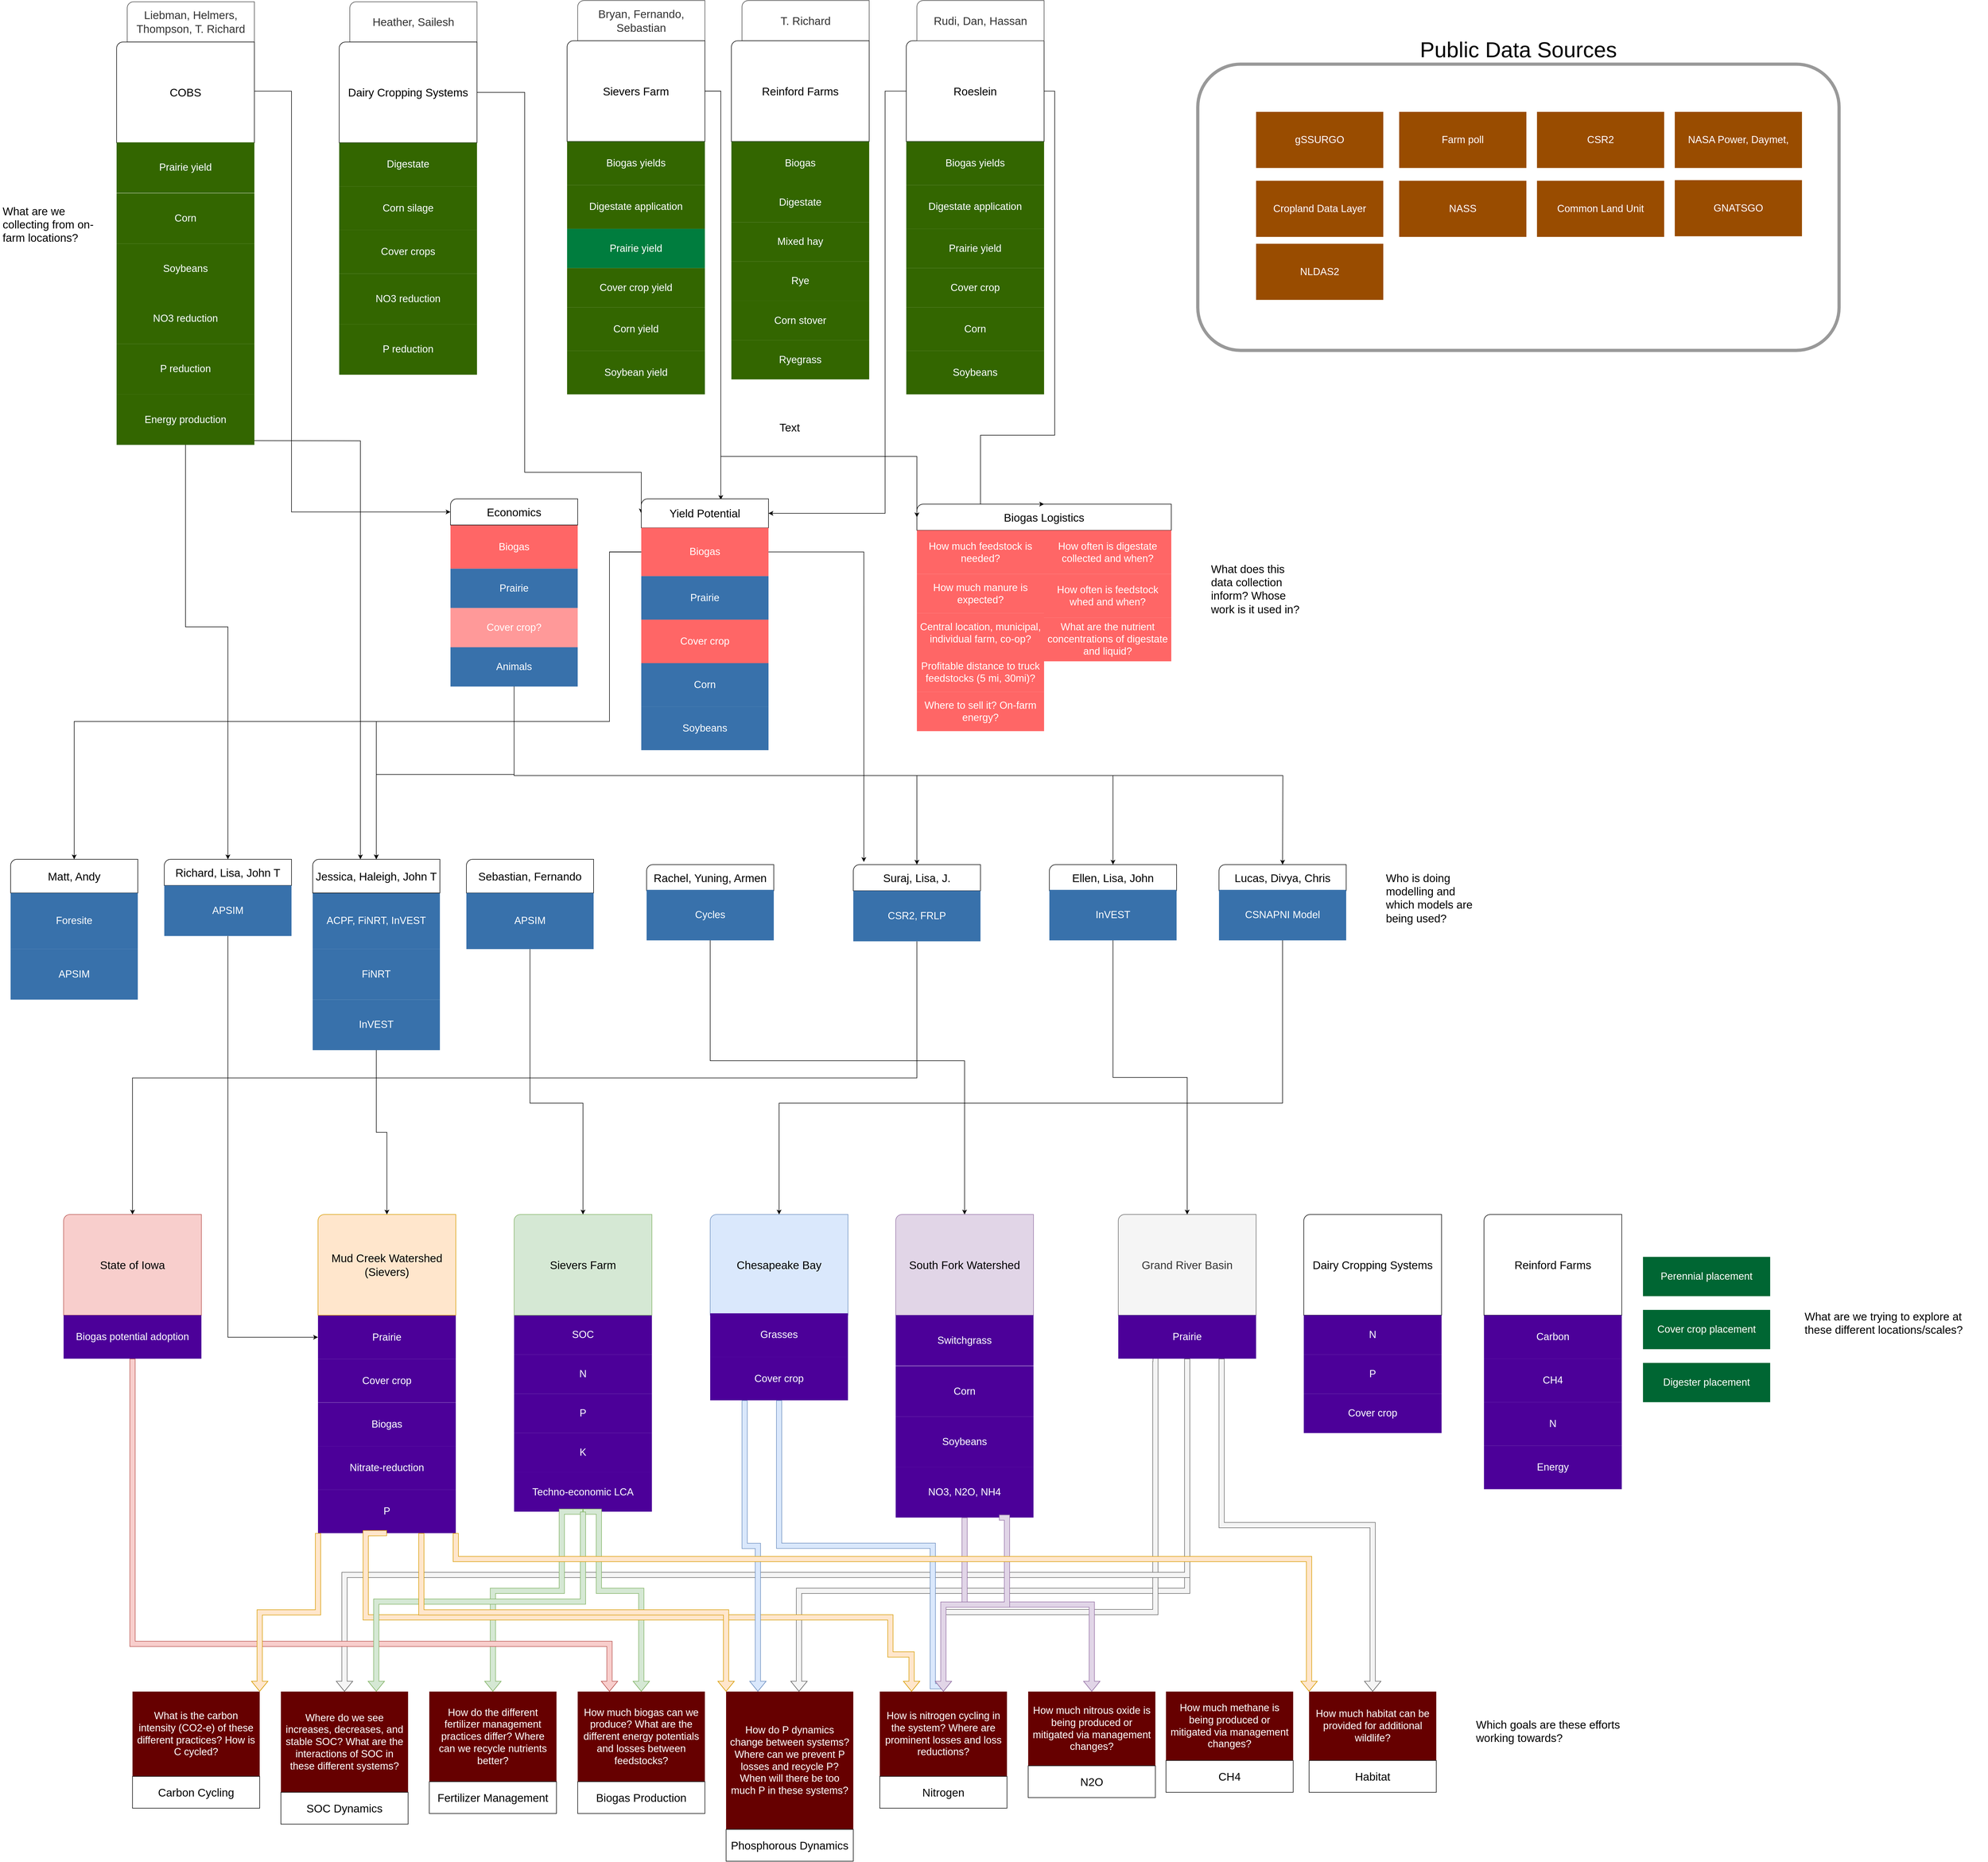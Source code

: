 <mxfile version="20.3.5" type="github">
  <diagram id="07fea595-8f29-1299-0266-81d95cde20df" name="Page-1">
    <mxGraphModel dx="2426" dy="1308" grid="1" gridSize="10" guides="1" tooltips="1" connect="1" arrows="1" fold="1" page="1" pageScale="1" pageWidth="4000" pageHeight="2000" background="#ffffff" math="0" shadow="0">
      <root>
        <mxCell id="0" />
        <mxCell id="1" parent="0" />
        <mxCell id="c8OuSYFcTFagdocNcvec-1" value="Public Data Sources" style="rounded=1;whiteSpace=wrap;html=1;fillColor=none;strokeWidth=6;strokeColor=#999999;labelPosition=center;verticalLabelPosition=top;align=center;verticalAlign=bottom;fontSize=41;" parent="1" vertex="1">
          <mxGeometry x="2280" y="210" width="1210" height="540" as="geometry" />
        </mxCell>
        <mxCell id="Bta4R8MGhBC_zZpxbiVx-288" value="Grand River Basin" style="verticalLabelPosition=middle;verticalAlign=middle;html=1;shape=mxgraph.basic.corner_round_rect;dx=6;labelBackgroundColor=none;fontSize=21;whiteSpace=wrap;labelPosition=center;align=center;fillColor=#f5f5f5;fontColor=#333333;strokeColor=#666666;" parent="1" vertex="1">
          <mxGeometry x="2130" y="2380" width="260" height="190" as="geometry" />
        </mxCell>
        <mxCell id="Bta4R8MGhBC_zZpxbiVx-295" value="" style="group" parent="1" vertex="1" connectable="0">
          <mxGeometry x="610" y="1710" width="240" height="360" as="geometry" />
        </mxCell>
        <mxCell id="Bta4R8MGhBC_zZpxbiVx-296" value="" style="group" parent="Bta4R8MGhBC_zZpxbiVx-295" vertex="1" connectable="0">
          <mxGeometry y="63.529" width="240" height="296.471" as="geometry" />
        </mxCell>
        <mxCell id="Bta4R8MGhBC_zZpxbiVx-297" value="ACPF, FiNRT, InVEST" style="whiteSpace=wrap;shadow=0;fontColor=#FFFFFF;fontFamily=Helvetica;fontStyle=0;html=1;fontSize=19;plain-purple;strokeColor=none;fillColor=#3871AB;gradientColor=none;spacing=6;verticalAlign=middle;sketch=0;labelBackgroundColor=none;" parent="Bta4R8MGhBC_zZpxbiVx-296" vertex="1">
          <mxGeometry width="240" height="105.882" as="geometry" />
        </mxCell>
        <mxCell id="Bta4R8MGhBC_zZpxbiVx-298" value="FiNRT" style="whiteSpace=wrap;shadow=0;fontColor=#FFFFFF;fontFamily=Helvetica;fontStyle=0;html=1;fontSize=19;plain-purple;strokeColor=none;fillColor=#3871AB;gradientColor=none;spacing=6;verticalAlign=middle;sketch=0;labelBackgroundColor=none;" parent="Bta4R8MGhBC_zZpxbiVx-296" vertex="1">
          <mxGeometry y="105.882" width="240" height="95.294" as="geometry" />
        </mxCell>
        <mxCell id="Bta4R8MGhBC_zZpxbiVx-299" value="InVEST" style="whiteSpace=wrap;shadow=0;fontColor=#FFFFFF;fontFamily=Helvetica;fontStyle=0;html=1;fontSize=19;plain-purple;strokeColor=none;fillColor=#3871AB;gradientColor=none;spacing=6;verticalAlign=middle;sketch=0;labelBackgroundColor=none;" parent="Bta4R8MGhBC_zZpxbiVx-296" vertex="1">
          <mxGeometry y="201.176" width="240" height="95.294" as="geometry" />
        </mxCell>
        <mxCell id="Bta4R8MGhBC_zZpxbiVx-300" value="Jessica, Haleigh, John T" style="verticalLabelPosition=middle;verticalAlign=middle;html=1;shape=mxgraph.basic.corner_round_rect;dx=6;fontSize=21;whiteSpace=wrap;labelPosition=center;align=center;" parent="Bta4R8MGhBC_zZpxbiVx-295" vertex="1">
          <mxGeometry width="240" height="63.529" as="geometry" />
        </mxCell>
        <mxCell id="cpoO33E2cY1CjBKNhvb5-2" value="" style="group" parent="1" vertex="1" connectable="0">
          <mxGeometry x="870" y="1030" width="240" height="354.12" as="geometry" />
        </mxCell>
        <mxCell id="Bta4R8MGhBC_zZpxbiVx-239" value="" style="group" parent="cpoO33E2cY1CjBKNhvb5-2" vertex="1" connectable="0">
          <mxGeometry width="240" height="280" as="geometry" />
        </mxCell>
        <mxCell id="Bta4R8MGhBC_zZpxbiVx-240" value="" style="group" parent="Bta4R8MGhBC_zZpxbiVx-239" vertex="1" connectable="0">
          <mxGeometry y="49.412" width="240" height="230.588" as="geometry" />
        </mxCell>
        <mxCell id="Bta4R8MGhBC_zZpxbiVx-241" value="&lt;span style=&quot;background-color: transparent;&quot;&gt;Biogas&lt;/span&gt;" style="whiteSpace=wrap;shadow=0;fontColor=#FFFFFF;fontFamily=Helvetica;fontStyle=0;html=1;fontSize=19;plain-purple;strokeColor=none;fillColor=#FF6666;gradientColor=none;spacing=6;verticalAlign=middle;sketch=0;labelBackgroundColor=none;" parent="Bta4R8MGhBC_zZpxbiVx-240" vertex="1">
          <mxGeometry width="240" height="82.353" as="geometry" />
        </mxCell>
        <mxCell id="Bta4R8MGhBC_zZpxbiVx-242" value="Prairie" style="whiteSpace=wrap;shadow=0;fontColor=#FFFFFF;fontFamily=Helvetica;fontStyle=0;html=1;fontSize=19;plain-purple;strokeColor=none;fillColor=#3871AB;gradientColor=none;spacing=6;verticalAlign=middle;sketch=0;labelBackgroundColor=none;" parent="Bta4R8MGhBC_zZpxbiVx-240" vertex="1">
          <mxGeometry y="82.353" width="240" height="74.118" as="geometry" />
        </mxCell>
        <mxCell id="Bta4R8MGhBC_zZpxbiVx-243" value="Cover crop?" style="whiteSpace=wrap;shadow=0;fontColor=#FFFFFF;fontFamily=Helvetica;fontStyle=0;html=1;fontSize=19;plain-purple;strokeColor=none;fillColor=#FF9999;gradientColor=none;spacing=6;verticalAlign=middle;sketch=0;labelBackgroundColor=none;" parent="Bta4R8MGhBC_zZpxbiVx-240" vertex="1">
          <mxGeometry y="156.471" width="240" height="74.118" as="geometry" />
        </mxCell>
        <mxCell id="Bta4R8MGhBC_zZpxbiVx-244" value="Economics" style="verticalLabelPosition=middle;verticalAlign=middle;html=1;shape=mxgraph.basic.corner_round_rect;dx=6;fontSize=21;whiteSpace=wrap;labelPosition=center;align=center;" parent="Bta4R8MGhBC_zZpxbiVx-239" vertex="1">
          <mxGeometry width="240" height="49.412" as="geometry" />
        </mxCell>
        <mxCell id="cpoO33E2cY1CjBKNhvb5-1" value="Animals" style="whiteSpace=wrap;shadow=0;fontColor=#FFFFFF;fontFamily=Helvetica;fontStyle=0;html=1;fontSize=19;plain-purple;strokeColor=none;fillColor=#3871AB;gradientColor=none;spacing=6;verticalAlign=middle;sketch=0;labelBackgroundColor=none;" parent="cpoO33E2cY1CjBKNhvb5-2" vertex="1">
          <mxGeometry y="280.002" width="240" height="74.118" as="geometry" />
        </mxCell>
        <mxCell id="cpoO33E2cY1CjBKNhvb5-6" value="" style="group" parent="1" vertex="1" connectable="0">
          <mxGeometry x="2000" y="1720" width="240" height="238.23" as="geometry" />
        </mxCell>
        <mxCell id="cpoO33E2cY1CjBKNhvb5-3" value="Ellen, Lisa, John" style="verticalLabelPosition=middle;verticalAlign=middle;html=1;shape=mxgraph.basic.corner_round_rect;dx=6;fontSize=21;whiteSpace=wrap;labelPosition=center;align=center;" parent="cpoO33E2cY1CjBKNhvb5-6" vertex="1">
          <mxGeometry width="240" height="49.412" as="geometry" />
        </mxCell>
        <mxCell id="cpoO33E2cY1CjBKNhvb5-4" value="InVEST" style="whiteSpace=wrap;shadow=0;fontColor=#FFFFFF;fontFamily=Helvetica;fontStyle=0;html=1;fontSize=19;plain-purple;strokeColor=none;fillColor=#3871AB;gradientColor=none;spacing=6;verticalAlign=middle;sketch=0;labelBackgroundColor=none;" parent="cpoO33E2cY1CjBKNhvb5-6" vertex="1">
          <mxGeometry y="47.642" width="240" height="95.294" as="geometry" />
        </mxCell>
        <mxCell id="fsY-NsWyViT9tGZLsp4b-1" value="" style="group" parent="1" vertex="1" connectable="0">
          <mxGeometry x="2320" y="1720" width="240" height="142.936" as="geometry" />
        </mxCell>
        <mxCell id="cpoO33E2cY1CjBKNhvb5-17" value="Lucas, Divya, Chris" style="verticalLabelPosition=middle;verticalAlign=middle;html=1;shape=mxgraph.basic.corner_round_rect;dx=6;fontSize=21;whiteSpace=wrap;labelPosition=center;align=center;" parent="fsY-NsWyViT9tGZLsp4b-1" vertex="1">
          <mxGeometry width="240" height="49.412" as="geometry" />
        </mxCell>
        <mxCell id="cpoO33E2cY1CjBKNhvb5-18" value="CSNAPNI Model" style="whiteSpace=wrap;shadow=0;fontColor=#FFFFFF;fontFamily=Helvetica;fontStyle=0;html=1;fontSize=19;plain-purple;strokeColor=none;fillColor=#3871AB;gradientColor=none;spacing=6;verticalAlign=middle;sketch=0;labelBackgroundColor=none;" parent="fsY-NsWyViT9tGZLsp4b-1" vertex="1">
          <mxGeometry y="47.642" width="240" height="95.294" as="geometry" />
        </mxCell>
        <mxCell id="fsY-NsWyViT9tGZLsp4b-43" value="Heather, Sailesh" style="verticalLabelPosition=middle;verticalAlign=middle;html=1;shape=mxgraph.basic.corner_round_rect;dx=6;fontSize=21;whiteSpace=wrap;labelPosition=center;align=center;strokeColor=#454545;fontColor=#333333;" parent="1" vertex="1">
          <mxGeometry x="680" y="92.36" width="240" height="75.88" as="geometry" />
        </mxCell>
        <mxCell id="fsY-NsWyViT9tGZLsp4b-56" value="" style="group" parent="1" vertex="1" connectable="0">
          <mxGeometry x="900" y="1710" width="240" height="169.412" as="geometry" />
        </mxCell>
        <mxCell id="Bta4R8MGhBC_zZpxbiVx-267" value="Sebastian, Fernando" style="verticalLabelPosition=middle;verticalAlign=middle;html=1;shape=mxgraph.basic.corner_round_rect;dx=6;fontSize=21;whiteSpace=wrap;labelPosition=center;align=center;" parent="fsY-NsWyViT9tGZLsp4b-56" vertex="1">
          <mxGeometry width="240" height="63.529" as="geometry" />
        </mxCell>
        <mxCell id="Bta4R8MGhBC_zZpxbiVx-264" value="APSIM" style="whiteSpace=wrap;shadow=0;fontColor=#FFFFFF;fontFamily=Helvetica;fontStyle=0;html=1;fontSize=19;plain-purple;strokeColor=none;fillColor=#3871AB;gradientColor=none;spacing=6;verticalAlign=middle;sketch=0;labelBackgroundColor=none;" parent="fsY-NsWyViT9tGZLsp4b-56" vertex="1">
          <mxGeometry y="63.529" width="240" height="105.882" as="geometry" />
        </mxCell>
        <mxCell id="fsY-NsWyViT9tGZLsp4b-85" value="" style="group" parent="1" vertex="1" connectable="0">
          <mxGeometry x="1750" y="1040.0" width="530" height="428.24" as="geometry" />
        </mxCell>
        <mxCell id="fsY-NsWyViT9tGZLsp4b-13" value="Where to sell it? On-farm energy?" style="whiteSpace=wrap;shadow=0;fontColor=#FFFFFF;fontFamily=Helvetica;fontStyle=0;html=1;fontSize=19;plain-purple;strokeColor=none;fillColor=#FF6666;gradientColor=none;spacing=6;verticalAlign=middle;sketch=0;labelBackgroundColor=none;" parent="fsY-NsWyViT9tGZLsp4b-85" vertex="1">
          <mxGeometry y="354.122" width="240" height="74.118" as="geometry" />
        </mxCell>
        <mxCell id="fsY-NsWyViT9tGZLsp4b-12" value="Biogas Logistics" style="verticalLabelPosition=middle;verticalAlign=middle;html=1;shape=mxgraph.basic.corner_round_rect;dx=6;fontSize=21;whiteSpace=wrap;labelPosition=center;align=center;" parent="fsY-NsWyViT9tGZLsp4b-85" vertex="1">
          <mxGeometry width="480" height="49.41" as="geometry" />
        </mxCell>
        <mxCell id="fsY-NsWyViT9tGZLsp4b-9" value="How much feedstock is needed?" style="whiteSpace=wrap;shadow=0;fontColor=#FFFFFF;fontFamily=Helvetica;fontStyle=0;html=1;fontSize=19;plain-purple;strokeColor=none;fillColor=#FF6666;gradientColor=none;spacing=6;verticalAlign=middle;sketch=0;labelBackgroundColor=none;" parent="fsY-NsWyViT9tGZLsp4b-85" vertex="1">
          <mxGeometry y="49.412" width="240" height="82.353" as="geometry" />
        </mxCell>
        <mxCell id="fsY-NsWyViT9tGZLsp4b-10" value="Central location, municipal, individual farm, co-op?" style="whiteSpace=wrap;shadow=0;fontColor=#FFFFFF;fontFamily=Helvetica;fontStyle=0;html=1;fontSize=19;plain-purple;strokeColor=none;fillColor=#FF6666;gradientColor=none;spacing=6;verticalAlign=middle;sketch=0;labelBackgroundColor=none;" parent="fsY-NsWyViT9tGZLsp4b-85" vertex="1">
          <mxGeometry y="205.885" width="240" height="74.118" as="geometry" />
        </mxCell>
        <mxCell id="fsY-NsWyViT9tGZLsp4b-11" value="Profitable distance to truck feedstocks (5 mi, 30mi)?" style="whiteSpace=wrap;shadow=0;fontColor=#FFFFFF;fontFamily=Helvetica;fontStyle=0;html=1;fontSize=19;plain-purple;strokeColor=none;fillColor=#FF6666;gradientColor=none;spacing=6;verticalAlign=middle;sketch=0;labelBackgroundColor=none;" parent="fsY-NsWyViT9tGZLsp4b-85" vertex="1">
          <mxGeometry y="280.002" width="240" height="74.118" as="geometry" />
        </mxCell>
        <mxCell id="fsY-NsWyViT9tGZLsp4b-35" value="How much manure is expected?" style="whiteSpace=wrap;shadow=0;fontColor=#FFFFFF;fontFamily=Helvetica;fontStyle=0;html=1;fontSize=19;plain-purple;strokeColor=none;fillColor=#FF6666;gradientColor=none;spacing=6;verticalAlign=middle;sketch=0;labelBackgroundColor=none;" parent="fsY-NsWyViT9tGZLsp4b-85" vertex="1">
          <mxGeometry y="131.762" width="240" height="74.118" as="geometry" />
        </mxCell>
        <mxCell id="Dde4bY2OQdOVmToiYL4m-132" value="How often is digestate collected and when?" style="whiteSpace=wrap;shadow=0;fontColor=#FFFFFF;fontFamily=Helvetica;fontStyle=0;html=1;fontSize=19;plain-purple;strokeColor=none;fillColor=#FF6666;gradientColor=none;spacing=6;verticalAlign=middle;sketch=0;labelBackgroundColor=none;" parent="fsY-NsWyViT9tGZLsp4b-85" vertex="1">
          <mxGeometry x="240" y="49.412" width="240" height="82.353" as="geometry" />
        </mxCell>
        <mxCell id="Dde4bY2OQdOVmToiYL4m-135" value="How often is feedstock whed and when?" style="whiteSpace=wrap;shadow=0;fontColor=#FFFFFF;fontFamily=Helvetica;fontStyle=0;html=1;fontSize=19;plain-purple;strokeColor=none;fillColor=#FF6666;gradientColor=none;spacing=6;verticalAlign=middle;sketch=0;labelBackgroundColor=none;" parent="fsY-NsWyViT9tGZLsp4b-85" vertex="1">
          <mxGeometry x="240" y="131.762" width="240" height="82.353" as="geometry" />
        </mxCell>
        <mxCell id="Dde4bY2OQdOVmToiYL4m-145" value="What are the nutrient concentrations of digestate and liquid?" style="whiteSpace=wrap;shadow=0;fontColor=#FFFFFF;fontFamily=Helvetica;fontStyle=0;html=1;fontSize=19;plain-purple;strokeColor=none;fillColor=#FF6666;gradientColor=none;spacing=6;verticalAlign=middle;sketch=0;labelBackgroundColor=none;" parent="fsY-NsWyViT9tGZLsp4b-85" vertex="1">
          <mxGeometry x="240" y="214.112" width="240" height="82.353" as="geometry" />
        </mxCell>
        <mxCell id="fsY-NsWyViT9tGZLsp4b-90" value="" style="group" parent="1" vertex="1" connectable="0">
          <mxGeometry x="1710" y="2380" width="260" height="571.75" as="geometry" />
        </mxCell>
        <mxCell id="fsY-NsWyViT9tGZLsp4b-42" value="South Fork Watershed" style="verticalLabelPosition=middle;verticalAlign=middle;html=1;shape=mxgraph.basic.corner_round_rect;dx=6;labelBackgroundColor=none;fontSize=21;whiteSpace=wrap;labelPosition=center;align=center;fillColor=#e1d5e7;strokeColor=#9673a6;" parent="fsY-NsWyViT9tGZLsp4b-90" vertex="1">
          <mxGeometry width="260" height="190" as="geometry" />
        </mxCell>
        <mxCell id="fsY-NsWyViT9tGZLsp4b-72" value="Switchgrass" style="whiteSpace=wrap;shadow=0;fontColor=#FFFFFF;fontFamily=Helvetica;fontStyle=0;html=1;fontSize=19;plain-purple;strokeColor=none;fillColor=#4C0099;gradientColor=none;spacing=6;verticalAlign=middle;sketch=0;labelBackgroundColor=none;" parent="fsY-NsWyViT9tGZLsp4b-90" vertex="1">
          <mxGeometry y="190" width="260" height="95.293" as="geometry" />
        </mxCell>
        <mxCell id="fsY-NsWyViT9tGZLsp4b-73" value="Corn" style="whiteSpace=wrap;shadow=0;fontColor=#FFFFFF;fontFamily=Helvetica;fontStyle=0;html=1;fontSize=19;plain-purple;strokeColor=none;fillColor=#4C0099;gradientColor=none;spacing=6;verticalAlign=middle;sketch=0;labelBackgroundColor=none;" parent="fsY-NsWyViT9tGZLsp4b-90" vertex="1">
          <mxGeometry y="285.879" width="260" height="95.293" as="geometry" />
        </mxCell>
        <mxCell id="fsY-NsWyViT9tGZLsp4b-74" value="Soybeans" style="whiteSpace=wrap;shadow=0;fontColor=#FFFFFF;fontFamily=Helvetica;fontStyle=0;html=1;fontSize=19;plain-purple;strokeColor=none;fillColor=#4C0099;gradientColor=none;spacing=6;verticalAlign=middle;sketch=0;labelBackgroundColor=none;" parent="fsY-NsWyViT9tGZLsp4b-90" vertex="1">
          <mxGeometry y="381.168" width="260" height="95.293" as="geometry" />
        </mxCell>
        <mxCell id="fsY-NsWyViT9tGZLsp4b-75" value="NO3, N2O, NH4" style="whiteSpace=wrap;shadow=0;fontColor=#FFFFFF;fontFamily=Helvetica;fontStyle=0;html=1;fontSize=19;plain-purple;strokeColor=none;fillColor=#4C0099;gradientColor=none;spacing=6;verticalAlign=middle;sketch=0;labelBackgroundColor=none;" parent="fsY-NsWyViT9tGZLsp4b-90" vertex="1">
          <mxGeometry y="476.457" width="260" height="95.293" as="geometry" />
        </mxCell>
        <mxCell id="Dde4bY2OQdOVmToiYL4m-3" value="" style="group" parent="1" vertex="1" connectable="0">
          <mxGeometry x="620" y="2380" width="260" height="601.17" as="geometry" />
        </mxCell>
        <mxCell id="Bta4R8MGhBC_zZpxbiVx-290" value="Mud Creek Watershed (Sievers)" style="verticalLabelPosition=middle;verticalAlign=middle;html=1;shape=mxgraph.basic.corner_round_rect;dx=6;labelBackgroundColor=none;fontSize=21;whiteSpace=wrap;labelPosition=center;align=center;fillColor=#ffe6cc;strokeColor=#d79b00;" parent="Dde4bY2OQdOVmToiYL4m-3" vertex="1">
          <mxGeometry width="260" height="190" as="geometry" />
        </mxCell>
        <mxCell id="fsY-NsWyViT9tGZLsp4b-61" value="Prairie" style="whiteSpace=wrap;shadow=0;fontColor=#FFFFFF;fontFamily=Helvetica;fontStyle=0;html=1;fontSize=19;plain-purple;strokeColor=none;fillColor=#4C0099;gradientColor=none;spacing=6;verticalAlign=middle;sketch=0;labelBackgroundColor=none;" parent="Dde4bY2OQdOVmToiYL4m-3" vertex="1">
          <mxGeometry y="190.58" width="260" height="82.06" as="geometry" />
        </mxCell>
        <mxCell id="fsY-NsWyViT9tGZLsp4b-62" value="Cover crop" style="whiteSpace=wrap;shadow=0;fontColor=#FFFFFF;fontFamily=Helvetica;fontStyle=0;html=1;fontSize=19;plain-purple;strokeColor=none;fillColor=#4C0099;gradientColor=none;spacing=6;verticalAlign=middle;sketch=0;labelBackgroundColor=none;" parent="Dde4bY2OQdOVmToiYL4m-3" vertex="1">
          <mxGeometry y="272.64" width="260" height="82.06" as="geometry" />
        </mxCell>
        <mxCell id="fsY-NsWyViT9tGZLsp4b-63" value="Biogas" style="whiteSpace=wrap;shadow=0;fontColor=#FFFFFF;fontFamily=Helvetica;fontStyle=0;html=1;fontSize=19;plain-purple;strokeColor=none;fillColor=#4C0099;gradientColor=none;spacing=6;verticalAlign=middle;sketch=0;labelBackgroundColor=none;" parent="Dde4bY2OQdOVmToiYL4m-3" vertex="1">
          <mxGeometry y="354.99" width="260" height="82.06" as="geometry" />
        </mxCell>
        <mxCell id="fsY-NsWyViT9tGZLsp4b-64" value="Nitrate-reduction" style="whiteSpace=wrap;shadow=0;fontColor=#FFFFFF;fontFamily=Helvetica;fontStyle=0;html=1;fontSize=19;plain-purple;strokeColor=none;fillColor=#4C0099;gradientColor=none;spacing=6;verticalAlign=middle;sketch=0;labelBackgroundColor=none;" parent="Dde4bY2OQdOVmToiYL4m-3" vertex="1">
          <mxGeometry y="437.05" width="260" height="82.06" as="geometry" />
        </mxCell>
        <mxCell id="fsY-NsWyViT9tGZLsp4b-65" value="P" style="whiteSpace=wrap;shadow=0;fontColor=#FFFFFF;fontFamily=Helvetica;fontStyle=0;html=1;fontSize=19;plain-purple;strokeColor=none;fillColor=#4C0099;gradientColor=none;spacing=6;verticalAlign=middle;sketch=0;labelBackgroundColor=none;" parent="Dde4bY2OQdOVmToiYL4m-3" vertex="1">
          <mxGeometry y="519.11" width="260" height="82.06" as="geometry" />
        </mxCell>
        <mxCell id="fsY-NsWyViT9tGZLsp4b-78" value="Farm poll" style="whiteSpace=wrap;shadow=0;fontColor=#FFFFFF;fontFamily=Helvetica;fontStyle=0;html=1;fontSize=19;plain-purple;strokeColor=none;fillColor=#994C00;gradientColor=none;spacing=6;verticalAlign=middle;sketch=0;labelBackgroundColor=none;" parent="1" vertex="1">
          <mxGeometry x="2660" y="299.999" width="240" height="105.882" as="geometry" />
        </mxCell>
        <mxCell id="fsY-NsWyViT9tGZLsp4b-79" value="CSR2" style="whiteSpace=wrap;shadow=0;fontColor=#FFFFFF;fontFamily=Helvetica;fontStyle=0;html=1;fontSize=19;plain-purple;strokeColor=none;fillColor=#994C00;gradientColor=none;spacing=6;verticalAlign=middle;sketch=0;labelBackgroundColor=none;" parent="1" vertex="1">
          <mxGeometry x="2920" y="299.999" width="240" height="105.882" as="geometry" />
        </mxCell>
        <mxCell id="Dde4bY2OQdOVmToiYL4m-6" value="gSSURGO" style="whiteSpace=wrap;shadow=0;fontColor=#FFFFFF;fontFamily=Helvetica;fontStyle=0;html=1;fontSize=19;plain-purple;strokeColor=none;fillColor=#994C00;gradientColor=none;spacing=6;verticalAlign=middle;sketch=0;labelBackgroundColor=none;" parent="1" vertex="1">
          <mxGeometry x="2390" y="299.999" width="240" height="105.882" as="geometry" />
        </mxCell>
        <mxCell id="Dde4bY2OQdOVmToiYL4m-7" value="How is nitrogen cycling in the system? Where are prominent losses and loss reductions?" style="whiteSpace=wrap;shadow=0;fontColor=#FFFFFF;fontFamily=Helvetica;fontStyle=0;html=1;fontSize=19;plain-purple;strokeColor=none;fillColor=#660000;gradientColor=none;spacing=6;verticalAlign=middle;sketch=0;labelBackgroundColor=none;" parent="1" vertex="1">
          <mxGeometry x="1680" y="3280" width="240" height="160" as="geometry" />
        </mxCell>
        <mxCell id="Dde4bY2OQdOVmToiYL4m-8" value="How much nitrous oxide is being produced or mitigated via management changes?" style="whiteSpace=wrap;shadow=0;fontColor=#FFFFFF;fontFamily=Helvetica;fontStyle=0;html=1;fontSize=19;plain-purple;strokeColor=none;fillColor=#660000;gradientColor=none;spacing=6;verticalAlign=middle;sketch=0;labelBackgroundColor=none;" parent="1" vertex="1">
          <mxGeometry x="1960" y="3280" width="240" height="140" as="geometry" />
        </mxCell>
        <mxCell id="Dde4bY2OQdOVmToiYL4m-9" value="How much habitat can be provided for additional wildlife?" style="whiteSpace=wrap;shadow=0;fontColor=#FFFFFF;fontFamily=Helvetica;fontStyle=0;html=1;fontSize=19;plain-purple;strokeColor=none;fillColor=#660000;gradientColor=none;spacing=6;verticalAlign=middle;sketch=0;labelBackgroundColor=none;" parent="1" vertex="1">
          <mxGeometry x="2490" y="3280" width="240" height="130" as="geometry" />
        </mxCell>
        <mxCell id="Dde4bY2OQdOVmToiYL4m-12" value="Perennial placement" style="whiteSpace=wrap;shadow=0;fontColor=#FFFFFF;fontFamily=Helvetica;fontStyle=0;html=1;fontSize=19;plain-purple;strokeColor=none;fillColor=#006633;gradientColor=none;spacing=6;verticalAlign=middle;sketch=0;labelBackgroundColor=none;" parent="1" vertex="1">
          <mxGeometry x="3120" y="2460.002" width="240" height="74.118" as="geometry" />
        </mxCell>
        <mxCell id="Dde4bY2OQdOVmToiYL4m-13" value="Digester placement" style="whiteSpace=wrap;shadow=0;fontColor=#FFFFFF;fontFamily=Helvetica;fontStyle=0;html=1;fontSize=19;plain-purple;strokeColor=none;fillColor=#006633;gradientColor=none;spacing=6;verticalAlign=middle;sketch=0;labelBackgroundColor=none;" parent="1" vertex="1">
          <mxGeometry x="3120" y="2660.002" width="240" height="74.118" as="geometry" />
        </mxCell>
        <mxCell id="Dde4bY2OQdOVmToiYL4m-14" value="Cover crop placement" style="whiteSpace=wrap;shadow=0;fontColor=#FFFFFF;fontFamily=Helvetica;fontStyle=0;html=1;fontSize=19;plain-purple;strokeColor=none;fillColor=#006633;gradientColor=none;spacing=6;verticalAlign=middle;sketch=0;labelBackgroundColor=none;" parent="1" vertex="1">
          <mxGeometry x="3120" y="2560.002" width="240" height="74.118" as="geometry" />
        </mxCell>
        <mxCell id="Dde4bY2OQdOVmToiYL4m-15" value="How do P dynamics change between systems? Where can we prevent P losses and recycle P? When will there be too much P in these systems?" style="whiteSpace=wrap;shadow=0;fontColor=#FFFFFF;fontFamily=Helvetica;fontStyle=0;html=1;fontSize=19;plain-purple;strokeColor=none;fillColor=#660000;gradientColor=none;spacing=6;verticalAlign=middle;sketch=0;labelBackgroundColor=none;" parent="1" vertex="1">
          <mxGeometry x="1390" y="3280" width="240" height="260" as="geometry" />
        </mxCell>
        <mxCell id="Dde4bY2OQdOVmToiYL4m-18" value="Dairy Cropping Systems" style="verticalLabelPosition=middle;verticalAlign=middle;html=1;shape=mxgraph.basic.corner_round_rect;dx=6;labelBackgroundColor=none;fontSize=21;whiteSpace=wrap;labelPosition=center;align=center;" parent="1" vertex="1">
          <mxGeometry x="2480" y="2380" width="260" height="190" as="geometry" />
        </mxCell>
        <mxCell id="Dde4bY2OQdOVmToiYL4m-19" value="Reinford Farms" style="verticalLabelPosition=middle;verticalAlign=middle;html=1;shape=mxgraph.basic.corner_round_rect;dx=6;labelBackgroundColor=none;fontSize=21;whiteSpace=wrap;labelPosition=center;align=center;" parent="1" vertex="1">
          <mxGeometry x="2820" y="2380" width="260" height="190" as="geometry" />
        </mxCell>
        <mxCell id="Dde4bY2OQdOVmToiYL4m-38" style="edgeStyle=orthogonalEdgeStyle;rounded=0;orthogonalLoop=1;jettySize=auto;html=1;exitX=1;exitY=0.5;exitDx=0;exitDy=0;exitPerimeter=0;fontColor=#333333;entryX=0.5;entryY=0;entryDx=0;entryDy=0;entryPerimeter=0;" parent="1" source="Dde4bY2OQdOVmToiYL4m-20" target="fsY-NsWyViT9tGZLsp4b-12" edge="1">
          <mxGeometry relative="1" as="geometry">
            <mxPoint x="2030" y="980" as="targetPoint" />
            <Array as="points">
              <mxPoint x="2010" y="261" />
              <mxPoint x="2010" y="910" />
              <mxPoint x="1870" y="910" />
            </Array>
          </mxGeometry>
        </mxCell>
        <mxCell id="Dde4bY2OQdOVmToiYL4m-43" style="edgeStyle=orthogonalEdgeStyle;rounded=0;orthogonalLoop=1;jettySize=auto;html=1;exitX=0;exitY=0.5;exitDx=0;exitDy=0;exitPerimeter=0;entryX=1;entryY=0.5;entryDx=0;entryDy=0;entryPerimeter=0;fontColor=#333333;" parent="1" source="Dde4bY2OQdOVmToiYL4m-20" target="Bta4R8MGhBC_zZpxbiVx-237" edge="1">
          <mxGeometry relative="1" as="geometry">
            <Array as="points">
              <mxPoint x="1690" y="261" />
              <mxPoint x="1690" y="1057" />
            </Array>
          </mxGeometry>
        </mxCell>
        <mxCell id="Dde4bY2OQdOVmToiYL4m-20" value="Roeslein" style="verticalLabelPosition=middle;verticalAlign=middle;html=1;shape=mxgraph.basic.corner_round_rect;dx=6;labelBackgroundColor=none;fontSize=21;whiteSpace=wrap;labelPosition=center;align=center;" parent="1" vertex="1">
          <mxGeometry x="1730" y="165.88" width="260" height="190" as="geometry" />
        </mxCell>
        <mxCell id="Dde4bY2OQdOVmToiYL4m-21" value="Prairie yield" style="whiteSpace=wrap;shadow=0;fontColor=#FFFFFF;fontFamily=Helvetica;fontStyle=0;html=1;fontSize=19;plain-purple;strokeColor=none;fillColor=#336600;gradientColor=none;spacing=6;verticalAlign=middle;sketch=0;labelBackgroundColor=none;" parent="1" vertex="1">
          <mxGeometry x="1730" y="520.58" width="260" height="74.12" as="geometry" />
        </mxCell>
        <mxCell id="Dde4bY2OQdOVmToiYL4m-22" value="Corn" style="whiteSpace=wrap;shadow=0;fontColor=#FFFFFF;fontFamily=Helvetica;fontStyle=0;html=1;fontSize=19;plain-purple;strokeColor=none;fillColor=#336600;gradientColor=none;spacing=6;verticalAlign=middle;sketch=0;labelBackgroundColor=none;" parent="1" vertex="1">
          <mxGeometry x="1730" y="668.82" width="260" height="82.06" as="geometry" />
        </mxCell>
        <mxCell id="Dde4bY2OQdOVmToiYL4m-23" value="Soybeans" style="whiteSpace=wrap;shadow=0;fontColor=#FFFFFF;fontFamily=Helvetica;fontStyle=0;html=1;fontSize=19;plain-purple;strokeColor=none;fillColor=#336600;gradientColor=none;spacing=6;verticalAlign=middle;sketch=0;labelBackgroundColor=none;" parent="1" vertex="1">
          <mxGeometry x="1730" y="750.88" width="260" height="82.06" as="geometry" />
        </mxCell>
        <mxCell id="Dde4bY2OQdOVmToiYL4m-24" value="Biogas yields" style="whiteSpace=wrap;shadow=0;fontColor=#FFFFFF;fontFamily=Helvetica;fontStyle=0;html=1;fontSize=19;plain-purple;strokeColor=none;fillColor=#336600;gradientColor=none;spacing=6;verticalAlign=middle;sketch=0;labelBackgroundColor=none;" parent="1" vertex="1">
          <mxGeometry x="1730" y="355.88" width="260" height="82.35" as="geometry" />
        </mxCell>
        <mxCell id="Dde4bY2OQdOVmToiYL4m-25" value="Cover crop" style="whiteSpace=wrap;shadow=0;fontColor=#FFFFFF;fontFamily=Helvetica;fontStyle=0;html=1;fontSize=19;plain-purple;strokeColor=none;fillColor=#336600;gradientColor=none;spacing=6;verticalAlign=middle;sketch=0;labelBackgroundColor=none;" parent="1" vertex="1">
          <mxGeometry x="1730" y="594.7" width="260" height="74.12" as="geometry" />
        </mxCell>
        <mxCell id="Dde4bY2OQdOVmToiYL4m-26" value="Digestate application" style="whiteSpace=wrap;shadow=0;fontColor=#FFFFFF;fontFamily=Helvetica;fontStyle=0;html=1;fontSize=19;plain-purple;strokeColor=none;fillColor=#336600;gradientColor=none;spacing=6;verticalAlign=middle;sketch=0;labelBackgroundColor=none;" parent="1" vertex="1">
          <mxGeometry x="1730" y="438.23" width="260" height="82.35" as="geometry" />
        </mxCell>
        <mxCell id="Dde4bY2OQdOVmToiYL4m-27" value="Liebman, Helmers, Thompson, T. Richard" style="verticalLabelPosition=middle;verticalAlign=middle;html=1;shape=mxgraph.basic.corner_round_rect;dx=6;fontSize=21;whiteSpace=wrap;labelPosition=center;align=center;strokeColor=#454545;fontColor=#333333;" parent="1" vertex="1">
          <mxGeometry x="260" y="92.36" width="240" height="75.88" as="geometry" />
        </mxCell>
        <mxCell id="Dde4bY2OQdOVmToiYL4m-28" value="Bryan, Fernando, Sebastian" style="verticalLabelPosition=middle;verticalAlign=middle;html=1;shape=mxgraph.basic.corner_round_rect;dx=6;fontSize=21;whiteSpace=wrap;labelPosition=center;align=center;strokeColor=#454545;fontColor=#333333;" parent="1" vertex="1">
          <mxGeometry x="1110" y="90" width="240" height="75.88" as="geometry" />
        </mxCell>
        <mxCell id="Dde4bY2OQdOVmToiYL4m-31" value="NO3 reduction" style="whiteSpace=wrap;shadow=0;fontColor=#FFFFFF;fontFamily=Helvetica;fontStyle=0;html=1;fontSize=19;plain-purple;strokeColor=none;fillColor=#336600;gradientColor=none;spacing=6;verticalAlign=middle;sketch=0;labelBackgroundColor=none;" parent="1" vertex="1">
          <mxGeometry x="240" y="642.358" width="260" height="95.293" as="geometry" />
        </mxCell>
        <mxCell id="Dde4bY2OQdOVmToiYL4m-95" style="edgeStyle=orthogonalEdgeStyle;rounded=0;orthogonalLoop=1;jettySize=auto;html=1;exitX=0.5;exitY=1;exitDx=0;exitDy=0;entryX=0.5;entryY=0;entryDx=0;entryDy=0;entryPerimeter=0;fontColor=#333333;" parent="1" source="Dde4bY2OQdOVmToiYL4m-32" target="Dde4bY2OQdOVmToiYL4m-70" edge="1">
          <mxGeometry relative="1" as="geometry" />
        </mxCell>
        <mxCell id="Dde4bY2OQdOVmToiYL4m-96" style="edgeStyle=orthogonalEdgeStyle;rounded=0;orthogonalLoop=1;jettySize=auto;html=1;entryX=0.375;entryY=0;entryDx=0;entryDy=0;entryPerimeter=0;fontColor=#333333;" parent="1" target="Bta4R8MGhBC_zZpxbiVx-300" edge="1">
          <mxGeometry relative="1" as="geometry">
            <mxPoint x="370" y="920" as="sourcePoint" />
          </mxGeometry>
        </mxCell>
        <mxCell id="Dde4bY2OQdOVmToiYL4m-32" value="P reduction" style="whiteSpace=wrap;shadow=0;fontColor=#FFFFFF;fontFamily=Helvetica;fontStyle=0;html=1;fontSize=19;plain-purple;strokeColor=none;fillColor=#336600;gradientColor=none;spacing=6;verticalAlign=middle;sketch=0;labelBackgroundColor=none;" parent="1" vertex="1">
          <mxGeometry x="240" y="737.648" width="260" height="95.293" as="geometry" />
        </mxCell>
        <mxCell id="Dde4bY2OQdOVmToiYL4m-33" value="NASA Power, Daymet, " style="whiteSpace=wrap;shadow=0;fontColor=#FFFFFF;fontFamily=Helvetica;fontStyle=0;html=1;fontSize=19;plain-purple;strokeColor=none;fillColor=#994C00;gradientColor=none;spacing=6;verticalAlign=middle;sketch=0;labelBackgroundColor=none;" parent="1" vertex="1">
          <mxGeometry x="3180" y="299.999" width="240" height="105.882" as="geometry" />
        </mxCell>
        <mxCell id="Dde4bY2OQdOVmToiYL4m-39" value="Rudi, Dan, Hassan" style="verticalLabelPosition=middle;verticalAlign=middle;html=1;shape=mxgraph.basic.corner_round_rect;dx=6;fontSize=21;whiteSpace=wrap;labelPosition=center;align=center;strokeColor=#454545;fontColor=#333333;" parent="1" vertex="1">
          <mxGeometry x="1750" y="90" width="240" height="75.88" as="geometry" />
        </mxCell>
        <mxCell id="Dde4bY2OQdOVmToiYL4m-41" style="edgeStyle=orthogonalEdgeStyle;rounded=0;orthogonalLoop=1;jettySize=auto;html=1;exitX=1;exitY=0.5;exitDx=0;exitDy=0;exitPerimeter=0;entryX=0;entryY=0.5;entryDx=0;entryDy=0;entryPerimeter=0;fontColor=#333333;" parent="1" source="Bta4R8MGhBC_zZpxbiVx-289" target="fsY-NsWyViT9tGZLsp4b-12" edge="1">
          <mxGeometry relative="1" as="geometry">
            <Array as="points">
              <mxPoint x="1380" y="261" />
              <mxPoint x="1380" y="950" />
              <mxPoint x="1750" y="950" />
            </Array>
          </mxGeometry>
        </mxCell>
        <mxCell id="Dde4bY2OQdOVmToiYL4m-42" style="edgeStyle=orthogonalEdgeStyle;rounded=0;orthogonalLoop=1;jettySize=auto;html=1;exitX=1;exitY=0.5;exitDx=0;exitDy=0;exitPerimeter=0;entryX=0.625;entryY=0.037;entryDx=0;entryDy=0;entryPerimeter=0;fontColor=#333333;" parent="1" source="Bta4R8MGhBC_zZpxbiVx-289" target="Bta4R8MGhBC_zZpxbiVx-237" edge="1">
          <mxGeometry relative="1" as="geometry" />
        </mxCell>
        <mxCell id="Dde4bY2OQdOVmToiYL4m-44" style="edgeStyle=orthogonalEdgeStyle;rounded=0;orthogonalLoop=1;jettySize=auto;html=1;exitX=1;exitY=0.5;exitDx=0;exitDy=0;exitPerimeter=0;entryX=0;entryY=0.5;entryDx=0;entryDy=0;entryPerimeter=0;fontColor=#333333;" parent="1" source="fsY-NsWyViT9tGZLsp4b-86" target="Bta4R8MGhBC_zZpxbiVx-244" edge="1">
          <mxGeometry relative="1" as="geometry">
            <Array as="points">
              <mxPoint x="500" y="261" />
              <mxPoint x="570" y="261" />
              <mxPoint x="570" y="1055" />
            </Array>
          </mxGeometry>
        </mxCell>
        <mxCell id="Dde4bY2OQdOVmToiYL4m-48" style="edgeStyle=orthogonalEdgeStyle;rounded=0;orthogonalLoop=1;jettySize=auto;html=1;exitX=1;exitY=0.5;exitDx=0;exitDy=0;exitPerimeter=0;entryX=0;entryY=0.5;entryDx=0;entryDy=0;entryPerimeter=0;fontColor=#333333;" parent="1" source="Bta4R8MGhBC_zZpxbiVx-292" target="Bta4R8MGhBC_zZpxbiVx-237" edge="1">
          <mxGeometry relative="1" as="geometry">
            <Array as="points">
              <mxPoint x="1010" y="263" />
              <mxPoint x="1010" y="980" />
              <mxPoint x="1230" y="980" />
            </Array>
          </mxGeometry>
        </mxCell>
        <mxCell id="Bta4R8MGhBC_zZpxbiVx-292" value="Dairy Cropping Systems" style="verticalLabelPosition=middle;verticalAlign=middle;html=1;shape=mxgraph.basic.corner_round_rect;dx=6;labelBackgroundColor=none;fontSize=21;whiteSpace=wrap;labelPosition=center;align=center;" parent="1" vertex="1">
          <mxGeometry x="660" y="168.24" width="260" height="190" as="geometry" />
        </mxCell>
        <mxCell id="fsY-NsWyViT9tGZLsp4b-51" value="Digestate" style="whiteSpace=wrap;shadow=0;fontColor=#FFFFFF;fontFamily=Helvetica;fontStyle=0;html=1;fontSize=19;plain-purple;strokeColor=none;fillColor=#336600;gradientColor=none;spacing=6;verticalAlign=middle;sketch=0;labelBackgroundColor=none;" parent="1" vertex="1">
          <mxGeometry x="660" y="358.24" width="260" height="82.35" as="geometry" />
        </mxCell>
        <mxCell id="fsY-NsWyViT9tGZLsp4b-52" value="Corn silage" style="whiteSpace=wrap;shadow=0;fontColor=#FFFFFF;fontFamily=Helvetica;fontStyle=0;html=1;fontSize=19;plain-purple;strokeColor=none;fillColor=#336600;gradientColor=none;spacing=6;verticalAlign=middle;sketch=0;labelBackgroundColor=none;" parent="1" vertex="1">
          <mxGeometry x="660" y="440.59" width="260" height="82.35" as="geometry" />
        </mxCell>
        <mxCell id="fsY-NsWyViT9tGZLsp4b-53" value="Cover crops" style="whiteSpace=wrap;shadow=0;fontColor=#FFFFFF;fontFamily=Helvetica;fontStyle=0;html=1;fontSize=19;plain-purple;strokeColor=none;fillColor=#336600;gradientColor=none;spacing=6;verticalAlign=middle;sketch=0;labelBackgroundColor=none;" parent="1" vertex="1">
          <mxGeometry x="660" y="522.94" width="260" height="82.35" as="geometry" />
        </mxCell>
        <mxCell id="Dde4bY2OQdOVmToiYL4m-46" value="NO3 reduction" style="whiteSpace=wrap;shadow=0;fontColor=#FFFFFF;fontFamily=Helvetica;fontStyle=0;html=1;fontSize=19;plain-purple;strokeColor=none;fillColor=#336600;gradientColor=none;spacing=6;verticalAlign=middle;sketch=0;labelBackgroundColor=none;" parent="1" vertex="1">
          <mxGeometry x="660" y="605.288" width="260" height="95.293" as="geometry" />
        </mxCell>
        <mxCell id="Dde4bY2OQdOVmToiYL4m-47" value="P reduction" style="whiteSpace=wrap;shadow=0;fontColor=#FFFFFF;fontFamily=Helvetica;fontStyle=0;html=1;fontSize=19;plain-purple;strokeColor=none;fillColor=#336600;gradientColor=none;spacing=6;verticalAlign=middle;sketch=0;labelBackgroundColor=none;" parent="1" vertex="1">
          <mxGeometry x="660" y="700.578" width="260" height="95.293" as="geometry" />
        </mxCell>
        <mxCell id="cpoO33E2cY1CjBKNhvb5-8" value="Prairie yield" style="whiteSpace=wrap;shadow=0;fontColor=#FFFFFF;fontFamily=Helvetica;fontStyle=0;html=1;fontSize=19;plain-purple;strokeColor=none;fillColor=#007D3E;gradientColor=none;spacing=6;verticalAlign=middle;sketch=0;labelBackgroundColor=none;" parent="1" vertex="1">
          <mxGeometry x="1090" y="520.58" width="260" height="74.12" as="geometry" />
        </mxCell>
        <mxCell id="cpoO33E2cY1CjBKNhvb5-12" value="Corn yield" style="whiteSpace=wrap;shadow=0;fontColor=#FFFFFF;fontFamily=Helvetica;fontStyle=0;html=1;fontSize=19;plain-purple;strokeColor=none;fillColor=#336600;gradientColor=none;spacing=6;verticalAlign=middle;sketch=0;labelBackgroundColor=none;" parent="1" vertex="1">
          <mxGeometry x="1090" y="668.82" width="260" height="82.06" as="geometry" />
        </mxCell>
        <mxCell id="cpoO33E2cY1CjBKNhvb5-13" value="Soybean yield" style="whiteSpace=wrap;shadow=0;fontColor=#FFFFFF;fontFamily=Helvetica;fontStyle=0;html=1;fontSize=19;plain-purple;strokeColor=none;fillColor=#336600;gradientColor=none;spacing=6;verticalAlign=middle;sketch=0;labelBackgroundColor=none;" parent="1" vertex="1">
          <mxGeometry x="1090" y="750.88" width="260" height="82.06" as="geometry" />
        </mxCell>
        <mxCell id="Bta4R8MGhBC_zZpxbiVx-289" value="Sievers Farm" style="verticalLabelPosition=middle;verticalAlign=middle;html=1;shape=mxgraph.basic.corner_round_rect;dx=6;labelBackgroundColor=none;fontSize=21;whiteSpace=wrap;labelPosition=center;align=center;" parent="1" vertex="1">
          <mxGeometry x="1090" y="165.88" width="260" height="190" as="geometry" />
        </mxCell>
        <mxCell id="cpoO33E2cY1CjBKNhvb5-7" value="Biogas yields" style="whiteSpace=wrap;shadow=0;fontColor=#FFFFFF;fontFamily=Helvetica;fontStyle=0;html=1;fontSize=19;plain-purple;strokeColor=none;fillColor=#336600;gradientColor=none;spacing=6;verticalAlign=middle;sketch=0;labelBackgroundColor=none;" parent="1" vertex="1">
          <mxGeometry x="1090" y="355.88" width="260" height="82.35" as="geometry" />
        </mxCell>
        <mxCell id="cpoO33E2cY1CjBKNhvb5-9" value="Cover crop yield" style="whiteSpace=wrap;shadow=0;fontColor=#FFFFFF;fontFamily=Helvetica;fontStyle=0;html=1;fontSize=19;plain-purple;strokeColor=none;fillColor=#336600;gradientColor=none;spacing=6;verticalAlign=middle;sketch=0;labelBackgroundColor=none;" parent="1" vertex="1">
          <mxGeometry x="1090" y="594.7" width="260" height="74.12" as="geometry" />
        </mxCell>
        <mxCell id="fsY-NsWyViT9tGZLsp4b-33" value="Digestate application" style="whiteSpace=wrap;shadow=0;fontColor=#FFFFFF;fontFamily=Helvetica;fontStyle=0;html=1;fontSize=19;plain-purple;strokeColor=none;fillColor=#336600;gradientColor=none;spacing=6;verticalAlign=middle;sketch=0;labelBackgroundColor=none;" parent="1" vertex="1">
          <mxGeometry x="1090" y="438.23" width="260" height="82.35" as="geometry" />
        </mxCell>
        <mxCell id="fsY-NsWyViT9tGZLsp4b-86" value="COBS" style="verticalLabelPosition=middle;verticalAlign=middle;html=1;shape=mxgraph.basic.corner_round_rect;dx=6;labelBackgroundColor=none;fontSize=21;whiteSpace=wrap;labelPosition=center;align=center;" parent="1" vertex="1">
          <mxGeometry x="240" y="168.24" width="260" height="190" as="geometry" />
        </mxCell>
        <mxCell id="fsY-NsWyViT9tGZLsp4b-87" value="Prairie yield" style="whiteSpace=wrap;shadow=0;fontColor=#FFFFFF;fontFamily=Helvetica;fontStyle=0;html=1;fontSize=19;plain-purple;strokeColor=none;fillColor=#336600;gradientColor=none;spacing=6;verticalAlign=middle;sketch=0;labelBackgroundColor=none;" parent="1" vertex="1">
          <mxGeometry x="240" y="357.66" width="260" height="95.293" as="geometry" />
        </mxCell>
        <mxCell id="fsY-NsWyViT9tGZLsp4b-88" value="Corn" style="whiteSpace=wrap;shadow=0;fontColor=#FFFFFF;fontFamily=Helvetica;fontStyle=0;html=1;fontSize=19;plain-purple;strokeColor=none;fillColor=#336600;gradientColor=none;spacing=6;verticalAlign=middle;sketch=0;labelBackgroundColor=none;" parent="1" vertex="1">
          <mxGeometry x="240" y="453.539" width="260" height="95.293" as="geometry" />
        </mxCell>
        <mxCell id="fsY-NsWyViT9tGZLsp4b-89" value="Soybeans" style="whiteSpace=wrap;shadow=0;fontColor=#FFFFFF;fontFamily=Helvetica;fontStyle=0;html=1;fontSize=19;plain-purple;strokeColor=none;fillColor=#336600;gradientColor=none;spacing=6;verticalAlign=middle;sketch=0;labelBackgroundColor=none;" parent="1" vertex="1">
          <mxGeometry x="240" y="548.828" width="260" height="95.293" as="geometry" />
        </mxCell>
        <mxCell id="Dde4bY2OQdOVmToiYL4m-49" value="How much biogas can we produce? What are the different energy potentials and losses between feedstocks?" style="whiteSpace=wrap;shadow=0;fontColor=#FFFFFF;fontFamily=Helvetica;fontStyle=0;html=1;fontSize=19;plain-purple;strokeColor=none;fillColor=#660000;gradientColor=none;spacing=6;verticalAlign=middle;sketch=0;labelBackgroundColor=none;" parent="1" vertex="1">
          <mxGeometry x="1110" y="3280" width="240" height="170" as="geometry" />
        </mxCell>
        <mxCell id="Dde4bY2OQdOVmToiYL4m-50" value="How do the different fertilizer management practices differ? Where can we recycle nutrients better?" style="whiteSpace=wrap;shadow=0;fontColor=#FFFFFF;fontFamily=Helvetica;fontStyle=0;html=1;fontSize=19;plain-purple;strokeColor=none;fillColor=#660000;gradientColor=none;spacing=6;verticalAlign=middle;sketch=0;labelBackgroundColor=none;" parent="1" vertex="1">
          <mxGeometry x="830" y="3280" width="240" height="170" as="geometry" />
        </mxCell>
        <mxCell id="fsY-NsWyViT9tGZLsp4b-71" value="Suraj, Lisa, J." style="verticalLabelPosition=middle;verticalAlign=middle;html=1;shape=mxgraph.basic.corner_round_rect;dx=6;fontSize=21;whiteSpace=wrap;labelPosition=center;align=center;" parent="1" vertex="1">
          <mxGeometry x="1630" y="1720" width="240" height="49.412" as="geometry" />
        </mxCell>
        <mxCell id="fsY-NsWyViT9tGZLsp4b-44" value="" style="group" parent="1" vertex="1" connectable="0">
          <mxGeometry x="1240" y="1720" width="240" height="142.936" as="geometry" />
        </mxCell>
        <mxCell id="fsY-NsWyViT9tGZLsp4b-30" value="Rachel, Yuning, Armen " style="verticalLabelPosition=middle;verticalAlign=middle;html=1;shape=mxgraph.basic.corner_round_rect;dx=6;fontSize=21;whiteSpace=wrap;labelPosition=center;align=center;" parent="fsY-NsWyViT9tGZLsp4b-44" vertex="1">
          <mxGeometry width="240" height="49.412" as="geometry" />
        </mxCell>
        <mxCell id="fsY-NsWyViT9tGZLsp4b-31" value="Cycles" style="whiteSpace=wrap;shadow=0;fontColor=#FFFFFF;fontFamily=Helvetica;fontStyle=0;html=1;fontSize=19;plain-purple;strokeColor=none;fillColor=#3871AB;gradientColor=none;spacing=6;verticalAlign=middle;sketch=0;labelBackgroundColor=none;" parent="fsY-NsWyViT9tGZLsp4b-44" vertex="1">
          <mxGeometry y="47.642" width="240" height="95.294" as="geometry" />
        </mxCell>
        <mxCell id="Dde4bY2OQdOVmToiYL4m-54" value="Cropland Data Layer" style="whiteSpace=wrap;shadow=0;fontColor=#FFFFFF;fontFamily=Helvetica;fontStyle=0;html=1;fontSize=19;plain-purple;strokeColor=none;fillColor=#994C00;gradientColor=none;spacing=6;verticalAlign=middle;sketch=0;labelBackgroundColor=none;" parent="1" vertex="1">
          <mxGeometry x="2390" y="429.999" width="240" height="105.882" as="geometry" />
        </mxCell>
        <mxCell id="Dde4bY2OQdOVmToiYL4m-55" style="edgeStyle=orthogonalEdgeStyle;rounded=0;orthogonalLoop=1;jettySize=auto;html=1;exitX=0.5;exitY=1;exitDx=0;exitDy=0;entryX=0.5;entryY=0;entryDx=0;entryDy=0;entryPerimeter=0;fontColor=#333333;" parent="1" source="fsY-NsWyViT9tGZLsp4b-31" target="fsY-NsWyViT9tGZLsp4b-42" edge="1">
          <mxGeometry relative="1" as="geometry">
            <Array as="points">
              <mxPoint x="1360" y="2090" />
              <mxPoint x="1840" y="2090" />
            </Array>
          </mxGeometry>
        </mxCell>
        <mxCell id="Dde4bY2OQdOVmToiYL4m-56" style="edgeStyle=orthogonalEdgeStyle;rounded=0;orthogonalLoop=1;jettySize=auto;html=1;exitX=0.5;exitY=1;exitDx=0;exitDy=0;entryX=0.5;entryY=0;entryDx=0;entryDy=0;entryPerimeter=0;fontColor=#333333;" parent="1" source="Bta4R8MGhBC_zZpxbiVx-264" target="Dde4bY2OQdOVmToiYL4m-17" edge="1">
          <mxGeometry relative="1" as="geometry">
            <Array as="points">
              <mxPoint x="1020" y="2170" />
              <mxPoint x="1120" y="2170" />
            </Array>
          </mxGeometry>
        </mxCell>
        <mxCell id="Dde4bY2OQdOVmToiYL4m-57" value="" style="group" parent="1" vertex="1" connectable="0">
          <mxGeometry x="990" y="2380" width="260" height="560.6" as="geometry" />
        </mxCell>
        <mxCell id="Bta4R8MGhBC_zZpxbiVx-249" value="SOC" style="whiteSpace=wrap;shadow=0;fontColor=#FFFFFF;fontFamily=Helvetica;fontStyle=0;html=1;fontSize=19;plain-purple;strokeColor=none;fillColor=#4C0099;gradientColor=none;spacing=6;verticalAlign=middle;sketch=0;labelBackgroundColor=none;" parent="Dde4bY2OQdOVmToiYL4m-57" vertex="1">
          <mxGeometry y="190" width="260" height="74.12" as="geometry" />
        </mxCell>
        <mxCell id="Dde4bY2OQdOVmToiYL4m-17" value="Sievers Farm" style="verticalLabelPosition=middle;verticalAlign=middle;html=1;shape=mxgraph.basic.corner_round_rect;dx=6;labelBackgroundColor=none;fontSize=21;whiteSpace=wrap;labelPosition=center;align=center;fillColor=#d5e8d4;strokeColor=#82b366;" parent="Dde4bY2OQdOVmToiYL4m-57" vertex="1">
          <mxGeometry width="260" height="190" as="geometry" />
        </mxCell>
        <mxCell id="Dde4bY2OQdOVmToiYL4m-34" value="N" style="whiteSpace=wrap;shadow=0;fontColor=#FFFFFF;fontFamily=Helvetica;fontStyle=0;html=1;fontSize=19;plain-purple;strokeColor=none;fillColor=#4C0099;gradientColor=none;spacing=6;verticalAlign=middle;sketch=0;labelBackgroundColor=none;" parent="Dde4bY2OQdOVmToiYL4m-57" vertex="1">
          <mxGeometry y="264.12" width="260" height="74.12" as="geometry" />
        </mxCell>
        <mxCell id="Dde4bY2OQdOVmToiYL4m-35" value="P" style="whiteSpace=wrap;shadow=0;fontColor=#FFFFFF;fontFamily=Helvetica;fontStyle=0;html=1;fontSize=19;plain-purple;strokeColor=none;fillColor=#4C0099;gradientColor=none;spacing=6;verticalAlign=middle;sketch=0;labelBackgroundColor=none;" parent="Dde4bY2OQdOVmToiYL4m-57" vertex="1">
          <mxGeometry y="338.24" width="260" height="74.12" as="geometry" />
        </mxCell>
        <mxCell id="Dde4bY2OQdOVmToiYL4m-36" value="K" style="whiteSpace=wrap;shadow=0;fontColor=#FFFFFF;fontFamily=Helvetica;fontStyle=0;html=1;fontSize=19;plain-purple;strokeColor=none;fillColor=#4C0099;gradientColor=none;spacing=6;verticalAlign=middle;sketch=0;labelBackgroundColor=none;" parent="Dde4bY2OQdOVmToiYL4m-57" vertex="1">
          <mxGeometry y="412.36" width="260" height="74.12" as="geometry" />
        </mxCell>
        <mxCell id="Dde4bY2OQdOVmToiYL4m-37" value="Techno-economic LCA" style="whiteSpace=wrap;shadow=0;fontColor=#FFFFFF;fontFamily=Helvetica;fontStyle=0;html=1;fontSize=19;plain-purple;strokeColor=none;fillColor=#4C0099;gradientColor=none;spacing=6;verticalAlign=middle;sketch=0;labelBackgroundColor=none;" parent="Dde4bY2OQdOVmToiYL4m-57" vertex="1">
          <mxGeometry y="486.48" width="260" height="74.12" as="geometry" />
        </mxCell>
        <mxCell id="Dde4bY2OQdOVmToiYL4m-58" value="" style="group" parent="1" vertex="1" connectable="0">
          <mxGeometry x="1360" y="2380" width="260" height="350.58" as="geometry" />
        </mxCell>
        <mxCell id="Bta4R8MGhBC_zZpxbiVx-291" value="Chesapeake Bay" style="verticalLabelPosition=middle;verticalAlign=middle;html=1;shape=mxgraph.basic.corner_round_rect;dx=6;labelBackgroundColor=none;fontSize=21;whiteSpace=wrap;labelPosition=center;align=center;fillColor=#dae8fc;strokeColor=#6c8ebf;" parent="Dde4bY2OQdOVmToiYL4m-58" vertex="1">
          <mxGeometry width="260" height="190" as="geometry" />
        </mxCell>
        <mxCell id="fsY-NsWyViT9tGZLsp4b-66" value="Grasses" style="whiteSpace=wrap;shadow=0;fontColor=#FFFFFF;fontFamily=Helvetica;fontStyle=0;html=1;fontSize=19;plain-purple;strokeColor=none;fillColor=#4C0099;gradientColor=none;spacing=6;verticalAlign=middle;sketch=0;labelBackgroundColor=none;" parent="Dde4bY2OQdOVmToiYL4m-58" vertex="1">
          <mxGeometry y="186.46" width="260" height="82.06" as="geometry" />
        </mxCell>
        <mxCell id="fsY-NsWyViT9tGZLsp4b-67" value="Cover crop" style="whiteSpace=wrap;shadow=0;fontColor=#FFFFFF;fontFamily=Helvetica;fontStyle=0;html=1;fontSize=19;plain-purple;strokeColor=none;fillColor=#4C0099;gradientColor=none;spacing=6;verticalAlign=middle;sketch=0;labelBackgroundColor=none;" parent="Dde4bY2OQdOVmToiYL4m-58" vertex="1">
          <mxGeometry y="268.52" width="260" height="82.06" as="geometry" />
        </mxCell>
        <mxCell id="Dde4bY2OQdOVmToiYL4m-59" style="edgeStyle=orthogonalEdgeStyle;rounded=0;orthogonalLoop=1;jettySize=auto;html=1;exitX=0.5;exitY=1;exitDx=0;exitDy=0;fontColor=#333333;" parent="1" source="cpoO33E2cY1CjBKNhvb5-1" target="Bta4R8MGhBC_zZpxbiVx-300" edge="1">
          <mxGeometry relative="1" as="geometry">
            <Array as="points">
              <mxPoint x="990" y="1550" />
              <mxPoint x="730" y="1550" />
            </Array>
          </mxGeometry>
        </mxCell>
        <mxCell id="Dde4bY2OQdOVmToiYL4m-60" style="edgeStyle=orthogonalEdgeStyle;rounded=0;orthogonalLoop=1;jettySize=auto;html=1;exitX=0.5;exitY=1;exitDx=0;exitDy=0;entryX=0.5;entryY=0;entryDx=0;entryDy=0;entryPerimeter=0;fontColor=#333333;" parent="1" source="cpoO33E2cY1CjBKNhvb5-1" target="fsY-NsWyViT9tGZLsp4b-71" edge="1">
          <mxGeometry relative="1" as="geometry" />
        </mxCell>
        <mxCell id="Dde4bY2OQdOVmToiYL4m-61" style="edgeStyle=orthogonalEdgeStyle;rounded=0;orthogonalLoop=1;jettySize=auto;html=1;exitX=0.5;exitY=1;exitDx=0;exitDy=0;fontColor=#333333;" parent="1" source="cpoO33E2cY1CjBKNhvb5-1" target="cpoO33E2cY1CjBKNhvb5-3" edge="1">
          <mxGeometry relative="1" as="geometry" />
        </mxCell>
        <mxCell id="Dde4bY2OQdOVmToiYL4m-62" style="edgeStyle=orthogonalEdgeStyle;rounded=0;orthogonalLoop=1;jettySize=auto;html=1;exitX=0.5;exitY=1;exitDx=0;exitDy=0;fontColor=#333333;" parent="1" source="cpoO33E2cY1CjBKNhvb5-1" edge="1">
          <mxGeometry relative="1" as="geometry">
            <mxPoint x="2440" y="1720" as="targetPoint" />
          </mxGeometry>
        </mxCell>
        <mxCell id="Dde4bY2OQdOVmToiYL4m-63" style="edgeStyle=orthogonalEdgeStyle;rounded=0;orthogonalLoop=1;jettySize=auto;html=1;exitX=0.5;exitY=1;exitDx=0;exitDy=0;entryX=0.5;entryY=0;entryDx=0;entryDy=0;entryPerimeter=0;fontColor=#333333;" parent="1" source="Bta4R8MGhBC_zZpxbiVx-299" target="Bta4R8MGhBC_zZpxbiVx-290" edge="1">
          <mxGeometry relative="1" as="geometry" />
        </mxCell>
        <mxCell id="Dde4bY2OQdOVmToiYL4m-71" value="" style="group" parent="1" vertex="1" connectable="0">
          <mxGeometry x="40" y="1710" width="240" height="264.706" as="geometry" />
        </mxCell>
        <mxCell id="Dde4bY2OQdOVmToiYL4m-69" value="Matt, Andy" style="verticalLabelPosition=middle;verticalAlign=middle;html=1;shape=mxgraph.basic.corner_round_rect;dx=6;fontSize=21;whiteSpace=wrap;labelPosition=center;align=center;" parent="Dde4bY2OQdOVmToiYL4m-71" vertex="1">
          <mxGeometry width="240" height="63.529" as="geometry" />
        </mxCell>
        <mxCell id="Dde4bY2OQdOVmToiYL4m-66" value="Foresite" style="whiteSpace=wrap;shadow=0;fontColor=#FFFFFF;fontFamily=Helvetica;fontStyle=0;html=1;fontSize=19;plain-purple;strokeColor=none;fillColor=#3871AB;gradientColor=none;spacing=6;verticalAlign=middle;sketch=0;labelBackgroundColor=none;" parent="Dde4bY2OQdOVmToiYL4m-71" vertex="1">
          <mxGeometry y="63.529" width="240" height="105.882" as="geometry" />
        </mxCell>
        <mxCell id="Dde4bY2OQdOVmToiYL4m-67" value="APSIM" style="whiteSpace=wrap;shadow=0;fontColor=#FFFFFF;fontFamily=Helvetica;fontStyle=0;html=1;fontSize=19;plain-purple;strokeColor=none;fillColor=#3871AB;gradientColor=none;spacing=6;verticalAlign=middle;sketch=0;labelBackgroundColor=none;" parent="Dde4bY2OQdOVmToiYL4m-71" vertex="1">
          <mxGeometry y="169.412" width="240" height="95.294" as="geometry" />
        </mxCell>
        <mxCell id="Dde4bY2OQdOVmToiYL4m-75" value="" style="group" parent="1" vertex="1" connectable="0">
          <mxGeometry x="330" y="1710" width="240" height="144.706" as="geometry" />
        </mxCell>
        <mxCell id="Dde4bY2OQdOVmToiYL4m-70" value="Richard, Lisa, John T" style="verticalLabelPosition=middle;verticalAlign=middle;html=1;shape=mxgraph.basic.corner_round_rect;dx=6;fontSize=21;whiteSpace=wrap;labelPosition=center;align=center;" parent="Dde4bY2OQdOVmToiYL4m-75" vertex="1">
          <mxGeometry width="240" height="49.412" as="geometry" />
        </mxCell>
        <mxCell id="Dde4bY2OQdOVmToiYL4m-73" value="APSIM" style="whiteSpace=wrap;shadow=0;fontColor=#FFFFFF;fontFamily=Helvetica;fontStyle=0;html=1;fontSize=19;plain-purple;strokeColor=none;fillColor=#3871AB;gradientColor=none;spacing=6;verticalAlign=middle;sketch=0;labelBackgroundColor=none;" parent="Dde4bY2OQdOVmToiYL4m-75" vertex="1">
          <mxGeometry y="49.412" width="240" height="95.294" as="geometry" />
        </mxCell>
        <mxCell id="Dde4bY2OQdOVmToiYL4m-76" style="edgeStyle=orthogonalEdgeStyle;rounded=0;orthogonalLoop=1;jettySize=auto;html=1;exitX=0.5;exitY=1;exitDx=0;exitDy=0;entryX=0;entryY=0.5;entryDx=0;entryDy=0;fontColor=#333333;" parent="1" source="Dde4bY2OQdOVmToiYL4m-73" target="fsY-NsWyViT9tGZLsp4b-61" edge="1">
          <mxGeometry relative="1" as="geometry" />
        </mxCell>
        <mxCell id="Dde4bY2OQdOVmToiYL4m-77" value="" style="group" parent="1" vertex="1" connectable="0">
          <mxGeometry x="1230" y="1030" width="240" height="474.12" as="geometry" />
        </mxCell>
        <mxCell id="Bta4R8MGhBC_zZpxbiVx-268" value="Corn" style="whiteSpace=wrap;shadow=0;fontColor=#FFFFFF;fontFamily=Helvetica;fontStyle=0;html=1;fontSize=19;plain-purple;strokeColor=none;fillColor=#3871AB;gradientColor=none;spacing=6;verticalAlign=middle;sketch=0;labelBackgroundColor=none;" parent="Dde4bY2OQdOVmToiYL4m-77" vertex="1">
          <mxGeometry y="310.001" width="240" height="82.059" as="geometry" />
        </mxCell>
        <mxCell id="Bta4R8MGhBC_zZpxbiVx-269" value="Soybeans" style="whiteSpace=wrap;shadow=0;fontColor=#FFFFFF;fontFamily=Helvetica;fontStyle=0;html=1;fontSize=19;plain-purple;strokeColor=none;fillColor=#3871AB;gradientColor=none;spacing=6;verticalAlign=middle;sketch=0;labelBackgroundColor=none;" parent="Dde4bY2OQdOVmToiYL4m-77" vertex="1">
          <mxGeometry y="392.061" width="240" height="82.059" as="geometry" />
        </mxCell>
        <mxCell id="Bta4R8MGhBC_zZpxbiVx-237" value="Yield Potential" style="verticalLabelPosition=middle;verticalAlign=middle;html=1;shape=mxgraph.basic.corner_round_rect;dx=6;fontSize=21;whiteSpace=wrap;labelPosition=center;align=center;" parent="Dde4bY2OQdOVmToiYL4m-77" vertex="1">
          <mxGeometry width="240" height="54.706" as="geometry" />
        </mxCell>
        <mxCell id="Bta4R8MGhBC_zZpxbiVx-218" value="Biogas" style="whiteSpace=wrap;shadow=0;fontColor=#FFFFFF;fontFamily=Helvetica;fontStyle=0;html=1;fontSize=19;plain-purple;strokeColor=none;fillColor=#FF6666;gradientColor=none;spacing=6;verticalAlign=middle;sketch=0;labelBackgroundColor=none;" parent="Dde4bY2OQdOVmToiYL4m-77" vertex="1">
          <mxGeometry y="54.706" width="240" height="91.176" as="geometry" />
        </mxCell>
        <mxCell id="Bta4R8MGhBC_zZpxbiVx-219" value="Prairie" style="whiteSpace=wrap;shadow=0;fontColor=#FFFFFF;fontFamily=Helvetica;fontStyle=0;html=1;fontSize=19;plain-purple;strokeColor=none;fillColor=#3871AB;gradientColor=none;spacing=6;verticalAlign=middle;sketch=0;labelBackgroundColor=none;" parent="Dde4bY2OQdOVmToiYL4m-77" vertex="1">
          <mxGeometry y="145.882" width="240" height="82.059" as="geometry" />
        </mxCell>
        <mxCell id="Bta4R8MGhBC_zZpxbiVx-223" value="Cover crop" style="whiteSpace=wrap;shadow=0;fontColor=#FFFFFF;fontFamily=Helvetica;fontStyle=0;html=1;fontSize=19;plain-purple;strokeColor=none;fillColor=#FF6666;gradientColor=none;spacing=6;verticalAlign=middle;sketch=0;labelBackgroundColor=none;" parent="Dde4bY2OQdOVmToiYL4m-77" vertex="1">
          <mxGeometry y="227.941" width="240" height="82.059" as="geometry" />
        </mxCell>
        <mxCell id="Dde4bY2OQdOVmToiYL4m-78" style="edgeStyle=orthogonalEdgeStyle;rounded=0;orthogonalLoop=1;jettySize=auto;html=1;exitX=1;exitY=0.5;exitDx=0;exitDy=0;entryX=0.083;entryY=-0.101;entryDx=0;entryDy=0;entryPerimeter=0;fontColor=#333333;" parent="1" source="Bta4R8MGhBC_zZpxbiVx-218" target="fsY-NsWyViT9tGZLsp4b-71" edge="1">
          <mxGeometry relative="1" as="geometry" />
        </mxCell>
        <mxCell id="Dde4bY2OQdOVmToiYL4m-79" style="edgeStyle=orthogonalEdgeStyle;rounded=0;orthogonalLoop=1;jettySize=auto;html=1;exitX=0;exitY=0.5;exitDx=0;exitDy=0;entryX=0.5;entryY=0;entryDx=0;entryDy=0;entryPerimeter=0;fontColor=#333333;" parent="1" source="Bta4R8MGhBC_zZpxbiVx-218" target="Bta4R8MGhBC_zZpxbiVx-300" edge="1">
          <mxGeometry relative="1" as="geometry">
            <Array as="points">
              <mxPoint x="1170" y="1130" />
              <mxPoint x="1170" y="1450" />
              <mxPoint x="730" y="1450" />
            </Array>
          </mxGeometry>
        </mxCell>
        <mxCell id="Dde4bY2OQdOVmToiYL4m-80" style="edgeStyle=orthogonalEdgeStyle;rounded=0;orthogonalLoop=1;jettySize=auto;html=1;exitX=0;exitY=0.5;exitDx=0;exitDy=0;entryX=0.5;entryY=0;entryDx=0;entryDy=0;entryPerimeter=0;fontColor=#333333;" parent="1" source="Bta4R8MGhBC_zZpxbiVx-218" target="Dde4bY2OQdOVmToiYL4m-69" edge="1">
          <mxGeometry relative="1" as="geometry">
            <Array as="points">
              <mxPoint x="1170" y="1130" />
              <mxPoint x="1170" y="1450" />
              <mxPoint x="160" y="1450" />
            </Array>
          </mxGeometry>
        </mxCell>
        <mxCell id="Dde4bY2OQdOVmToiYL4m-81" style="edgeStyle=orthogonalEdgeStyle;rounded=0;orthogonalLoop=1;jettySize=auto;html=1;exitX=0.5;exitY=1;exitDx=0;exitDy=0;entryX=0.5;entryY=0;entryDx=0;entryDy=0;entryPerimeter=0;fontColor=#333333;" parent="1" source="cpoO33E2cY1CjBKNhvb5-4" target="Bta4R8MGhBC_zZpxbiVx-288" edge="1">
          <mxGeometry relative="1" as="geometry" />
        </mxCell>
        <mxCell id="Dde4bY2OQdOVmToiYL4m-83" style="edgeStyle=orthogonalEdgeStyle;rounded=0;orthogonalLoop=1;jettySize=auto;html=1;exitX=0.5;exitY=1;exitDx=0;exitDy=0;entryX=0.573;entryY=0;entryDx=0;entryDy=0;entryPerimeter=0;fontColor=#333333;shape=flexArrow;fillColor=#f5f5f5;strokeColor=#666666;" parent="1" source="Dde4bY2OQdOVmToiYL4m-82" target="Dde4bY2OQdOVmToiYL4m-15" edge="1">
          <mxGeometry relative="1" as="geometry">
            <Array as="points">
              <mxPoint x="2260" y="3090" />
              <mxPoint x="1528" y="3090" />
            </Array>
          </mxGeometry>
        </mxCell>
        <mxCell id="Dde4bY2OQdOVmToiYL4m-84" style="edgeStyle=orthogonalEdgeStyle;rounded=0;orthogonalLoop=1;jettySize=auto;html=1;exitX=0.25;exitY=1;exitDx=0;exitDy=0;fontColor=#333333;shape=flexArrow;fillColor=#f5f5f5;strokeColor=#666666;" parent="1" source="Dde4bY2OQdOVmToiYL4m-82" target="Dde4bY2OQdOVmToiYL4m-7" edge="1">
          <mxGeometry relative="1" as="geometry">
            <Array as="points">
              <mxPoint x="2200" y="2652" />
              <mxPoint x="2200" y="3130" />
              <mxPoint x="1800" y="3130" />
            </Array>
          </mxGeometry>
        </mxCell>
        <mxCell id="Dde4bY2OQdOVmToiYL4m-87" style="edgeStyle=orthogonalEdgeStyle;rounded=0;orthogonalLoop=1;jettySize=auto;html=1;exitX=0.5;exitY=1;exitDx=0;exitDy=0;entryX=0.5;entryY=0;entryDx=0;entryDy=0;fontColor=#333333;shape=flexArrow;fillColor=#f5f5f5;strokeColor=#666666;" parent="1" source="Dde4bY2OQdOVmToiYL4m-82" target="Dde4bY2OQdOVmToiYL4m-85" edge="1">
          <mxGeometry relative="1" as="geometry">
            <Array as="points">
              <mxPoint x="2260" y="3060" />
              <mxPoint x="670" y="3060" />
            </Array>
          </mxGeometry>
        </mxCell>
        <mxCell id="Dde4bY2OQdOVmToiYL4m-121" style="edgeStyle=orthogonalEdgeStyle;shape=flexArrow;rounded=0;orthogonalLoop=1;jettySize=auto;html=1;exitX=0.75;exitY=1;exitDx=0;exitDy=0;entryX=0.5;entryY=0;entryDx=0;entryDy=0;fontColor=#333333;fillColor=#f5f5f5;strokeColor=#666666;" parent="1" source="Dde4bY2OQdOVmToiYL4m-82" target="Dde4bY2OQdOVmToiYL4m-9" edge="1">
          <mxGeometry relative="1" as="geometry" />
        </mxCell>
        <mxCell id="Dde4bY2OQdOVmToiYL4m-82" value="Prairie" style="whiteSpace=wrap;shadow=0;fontColor=#FFFFFF;fontFamily=Helvetica;fontStyle=0;html=1;fontSize=19;plain-purple;strokeColor=none;fillColor=#4C0099;gradientColor=none;spacing=6;verticalAlign=middle;sketch=0;labelBackgroundColor=none;" parent="1" vertex="1">
          <mxGeometry x="2130" y="2570" width="260" height="82.06" as="geometry" />
        </mxCell>
        <mxCell id="Dde4bY2OQdOVmToiYL4m-85" value="Where do we see increases, decreases, and stable SOC? What are the interactions of SOC in these different systems?" style="whiteSpace=wrap;shadow=0;fontColor=#FFFFFF;fontFamily=Helvetica;fontStyle=0;html=1;fontSize=19;plain-purple;strokeColor=none;fillColor=#660000;gradientColor=none;spacing=6;verticalAlign=middle;sketch=0;labelBackgroundColor=none;" parent="1" vertex="1">
          <mxGeometry x="550" y="3280" width="240" height="190" as="geometry" />
        </mxCell>
        <mxCell id="Dde4bY2OQdOVmToiYL4m-88" style="edgeStyle=orthogonalEdgeStyle;rounded=0;orthogonalLoop=1;jettySize=auto;html=1;exitX=0.5;exitY=1;exitDx=0;exitDy=0;fontColor=#333333;shape=flexArrow;fillColor=#dae8fc;strokeColor=#6c8ebf;" parent="1" source="fsY-NsWyViT9tGZLsp4b-67" edge="1">
          <mxGeometry relative="1" as="geometry">
            <mxPoint x="1800" y="3280" as="targetPoint" />
            <Array as="points">
              <mxPoint x="1490" y="3005" />
              <mxPoint x="1780" y="3005" />
              <mxPoint x="1780" y="3270" />
              <mxPoint x="1800" y="3270" />
            </Array>
          </mxGeometry>
        </mxCell>
        <mxCell id="Dde4bY2OQdOVmToiYL4m-90" style="edgeStyle=orthogonalEdgeStyle;rounded=0;orthogonalLoop=1;jettySize=auto;html=1;exitX=0.5;exitY=1;exitDx=0;exitDy=0;entryX=0.5;entryY=0;entryDx=0;entryDy=0;fontColor=#333333;strokeColor=#82b366;fillColor=#d5e8d4;shape=flexArrow;" parent="1" source="Dde4bY2OQdOVmToiYL4m-37" target="Dde4bY2OQdOVmToiYL4m-50" edge="1">
          <mxGeometry relative="1" as="geometry">
            <Array as="points">
              <mxPoint x="1080" y="2941" />
              <mxPoint x="1080" y="3090" />
              <mxPoint x="950" y="3090" />
            </Array>
          </mxGeometry>
        </mxCell>
        <mxCell id="Dde4bY2OQdOVmToiYL4m-91" style="edgeStyle=orthogonalEdgeStyle;rounded=0;orthogonalLoop=1;jettySize=auto;html=1;exitX=0.5;exitY=1;exitDx=0;exitDy=0;entryX=0.5;entryY=0;entryDx=0;entryDy=0;fontColor=#333333;strokeColor=#82b366;fillColor=#d5e8d4;shape=flexArrow;" parent="1" source="Dde4bY2OQdOVmToiYL4m-37" target="Dde4bY2OQdOVmToiYL4m-49" edge="1">
          <mxGeometry relative="1" as="geometry">
            <Array as="points">
              <mxPoint x="1150" y="2941" />
              <mxPoint x="1150" y="3090" />
              <mxPoint x="1230" y="3090" />
            </Array>
          </mxGeometry>
        </mxCell>
        <mxCell id="Dde4bY2OQdOVmToiYL4m-93" style="edgeStyle=orthogonalEdgeStyle;rounded=0;orthogonalLoop=1;jettySize=auto;html=1;exitX=0.5;exitY=1;exitDx=0;exitDy=0;fontColor=#333333;entryX=0.25;entryY=0;entryDx=0;entryDy=0;shape=flexArrow;fillColor=#ffe6cc;strokeColor=#d79b00;" parent="1" source="fsY-NsWyViT9tGZLsp4b-65" target="Dde4bY2OQdOVmToiYL4m-7" edge="1">
          <mxGeometry relative="1" as="geometry">
            <mxPoint x="1640" y="3210" as="targetPoint" />
            <Array as="points">
              <mxPoint x="710" y="2981" />
              <mxPoint x="710" y="3140" />
              <mxPoint x="1700" y="3140" />
              <mxPoint x="1700" y="3210" />
              <mxPoint x="1740" y="3210" />
            </Array>
          </mxGeometry>
        </mxCell>
        <mxCell id="Dde4bY2OQdOVmToiYL4m-94" style="edgeStyle=orthogonalEdgeStyle;rounded=0;orthogonalLoop=1;jettySize=auto;html=1;exitX=0.5;exitY=1;exitDx=0;exitDy=0;entryX=0.5;entryY=0;entryDx=0;entryDy=0;entryPerimeter=0;fontColor=#333333;" parent="1" source="cpoO33E2cY1CjBKNhvb5-18" target="Bta4R8MGhBC_zZpxbiVx-291" edge="1">
          <mxGeometry relative="1" as="geometry">
            <Array as="points">
              <mxPoint x="2440" y="2170" />
              <mxPoint x="1490" y="2170" />
            </Array>
          </mxGeometry>
        </mxCell>
        <mxCell id="Dde4bY2OQdOVmToiYL4m-100" style="edgeStyle=orthogonalEdgeStyle;rounded=0;orthogonalLoop=1;jettySize=auto;html=1;exitX=0.5;exitY=1;exitDx=0;exitDy=0;fontColor=#333333;" parent="1" source="Dde4bY2OQdOVmToiYL4m-97" target="Dde4bY2OQdOVmToiYL4m-98" edge="1">
          <mxGeometry relative="1" as="geometry" />
        </mxCell>
        <mxCell id="Dde4bY2OQdOVmToiYL4m-97" value="CSR2, FRLP" style="whiteSpace=wrap;shadow=0;fontColor=#FFFFFF;fontFamily=Helvetica;fontStyle=0;html=1;fontSize=19;plain-purple;strokeColor=none;fillColor=#3871AB;gradientColor=none;spacing=6;verticalAlign=middle;sketch=0;labelBackgroundColor=none;" parent="1" vertex="1">
          <mxGeometry x="1630" y="1769.412" width="240" height="95.294" as="geometry" />
        </mxCell>
        <mxCell id="Dde4bY2OQdOVmToiYL4m-98" value="State of Iowa" style="verticalLabelPosition=middle;verticalAlign=middle;html=1;shape=mxgraph.basic.corner_round_rect;dx=6;labelBackgroundColor=none;fontSize=21;whiteSpace=wrap;labelPosition=center;align=center;fillColor=#f8cecc;strokeColor=#b85450;" parent="1" vertex="1">
          <mxGeometry x="140" y="2380" width="260" height="190" as="geometry" />
        </mxCell>
        <mxCell id="Dde4bY2OQdOVmToiYL4m-119" style="edgeStyle=orthogonalEdgeStyle;shape=flexArrow;rounded=0;orthogonalLoop=1;jettySize=auto;html=1;exitX=0.5;exitY=1;exitDx=0;exitDy=0;entryX=0.25;entryY=0;entryDx=0;entryDy=0;fontColor=#333333;fillColor=#f8cecc;strokeColor=#b85450;" parent="1" source="Dde4bY2OQdOVmToiYL4m-99" target="Dde4bY2OQdOVmToiYL4m-49" edge="1">
          <mxGeometry relative="1" as="geometry">
            <Array as="points">
              <mxPoint x="270" y="3190" />
              <mxPoint x="1170" y="3190" />
            </Array>
          </mxGeometry>
        </mxCell>
        <mxCell id="Dde4bY2OQdOVmToiYL4m-99" value="Biogas potential adoption" style="whiteSpace=wrap;shadow=0;fontColor=#FFFFFF;fontFamily=Helvetica;fontStyle=0;html=1;fontSize=19;plain-purple;strokeColor=none;fillColor=#4C0099;gradientColor=none;spacing=6;verticalAlign=middle;sketch=0;labelBackgroundColor=none;" parent="1" vertex="1">
          <mxGeometry x="140" y="2570" width="260" height="82.06" as="geometry" />
        </mxCell>
        <mxCell id="Dde4bY2OQdOVmToiYL4m-103" style="edgeStyle=orthogonalEdgeStyle;rounded=0;orthogonalLoop=1;jettySize=auto;html=1;exitX=0.5;exitY=1;exitDx=0;exitDy=0;entryX=0.75;entryY=0;entryDx=0;entryDy=0;fontColor=#333333;shape=flexArrow;fillColor=#d5e8d4;strokeColor=#82b366;" parent="1" source="Dde4bY2OQdOVmToiYL4m-37" target="Dde4bY2OQdOVmToiYL4m-85" edge="1">
          <mxGeometry relative="1" as="geometry" />
        </mxCell>
        <mxCell id="Dde4bY2OQdOVmToiYL4m-106" style="edgeStyle=orthogonalEdgeStyle;rounded=0;orthogonalLoop=1;jettySize=auto;html=1;exitX=0.75;exitY=1;exitDx=0;exitDy=0;entryX=0;entryY=0;entryDx=0;entryDy=0;fontColor=#333333;shape=flexArrow;fillColor=#ffe6cc;strokeColor=#d79b00;" parent="1" source="fsY-NsWyViT9tGZLsp4b-65" target="Dde4bY2OQdOVmToiYL4m-15" edge="1">
          <mxGeometry relative="1" as="geometry" />
        </mxCell>
        <mxCell id="Dde4bY2OQdOVmToiYL4m-108" value="NASS" style="whiteSpace=wrap;shadow=0;fontColor=#FFFFFF;fontFamily=Helvetica;fontStyle=0;html=1;fontSize=19;plain-purple;strokeColor=none;fillColor=#994C00;gradientColor=none;spacing=6;verticalAlign=middle;sketch=0;labelBackgroundColor=none;" parent="1" vertex="1">
          <mxGeometry x="2660" y="429.999" width="240" height="105.882" as="geometry" />
        </mxCell>
        <mxCell id="Dde4bY2OQdOVmToiYL4m-109" value="Common Land Unit" style="whiteSpace=wrap;shadow=0;fontColor=#FFFFFF;fontFamily=Helvetica;fontStyle=0;html=1;fontSize=19;plain-purple;strokeColor=none;fillColor=#994C00;gradientColor=none;spacing=6;verticalAlign=middle;sketch=0;labelBackgroundColor=none;" parent="1" vertex="1">
          <mxGeometry x="2920" y="429.999" width="240" height="105.882" as="geometry" />
        </mxCell>
        <mxCell id="Dde4bY2OQdOVmToiYL4m-115" value="" style="group" parent="1" vertex="1" connectable="0">
          <mxGeometry x="1400" y="90" width="260" height="714.71" as="geometry" />
        </mxCell>
        <mxCell id="Dde4bY2OQdOVmToiYL4m-40" value="T. Richard" style="verticalLabelPosition=middle;verticalAlign=middle;html=1;shape=mxgraph.basic.corner_round_rect;dx=6;fontSize=21;whiteSpace=wrap;labelPosition=center;align=center;strokeColor=#454545;fontColor=#333333;" parent="Dde4bY2OQdOVmToiYL4m-115" vertex="1">
          <mxGeometry x="20" width="240" height="75.88" as="geometry" />
        </mxCell>
        <mxCell id="Bta4R8MGhBC_zZpxbiVx-293" value="Reinford Farms" style="verticalLabelPosition=middle;verticalAlign=middle;html=1;shape=mxgraph.basic.corner_round_rect;dx=6;labelBackgroundColor=none;fontSize=21;whiteSpace=wrap;labelPosition=center;align=center;" parent="Dde4bY2OQdOVmToiYL4m-115" vertex="1">
          <mxGeometry y="75.88" width="260" height="190" as="geometry" />
        </mxCell>
        <mxCell id="FbwZjn5DJ369boL4K8h1-3" value="Biogas" style="whiteSpace=wrap;shadow=0;fontColor=#FFFFFF;fontFamily=Helvetica;fontStyle=0;html=1;fontSize=19;plain-purple;strokeColor=none;fillColor=#336600;gradientColor=none;spacing=6;verticalAlign=middle;sketch=0;labelBackgroundColor=none;" parent="Dde4bY2OQdOVmToiYL4m-115" vertex="1">
          <mxGeometry y="265.88" width="260" height="82.35" as="geometry" />
        </mxCell>
        <mxCell id="FbwZjn5DJ369boL4K8h1-5" value="Digestate" style="whiteSpace=wrap;shadow=0;fontColor=#FFFFFF;fontFamily=Helvetica;fontStyle=0;html=1;fontSize=19;plain-purple;strokeColor=none;fillColor=#336600;gradientColor=none;spacing=6;verticalAlign=middle;sketch=0;labelBackgroundColor=none;" parent="Dde4bY2OQdOVmToiYL4m-115" vertex="1">
          <mxGeometry y="344.11" width="260" height="74.12" as="geometry" />
        </mxCell>
        <mxCell id="Dde4bY2OQdOVmToiYL4m-111" value="Mixed hay" style="whiteSpace=wrap;shadow=0;fontColor=#FFFFFF;fontFamily=Helvetica;fontStyle=0;html=1;fontSize=19;plain-purple;strokeColor=none;fillColor=#336600;gradientColor=none;spacing=6;verticalAlign=middle;sketch=0;labelBackgroundColor=none;" parent="Dde4bY2OQdOVmToiYL4m-115" vertex="1">
          <mxGeometry y="418.23" width="260" height="74.12" as="geometry" />
        </mxCell>
        <mxCell id="Dde4bY2OQdOVmToiYL4m-112" value="Rye" style="whiteSpace=wrap;shadow=0;fontColor=#FFFFFF;fontFamily=Helvetica;fontStyle=0;html=1;fontSize=19;plain-purple;strokeColor=none;fillColor=#336600;gradientColor=none;spacing=6;verticalAlign=middle;sketch=0;labelBackgroundColor=none;" parent="Dde4bY2OQdOVmToiYL4m-115" vertex="1">
          <mxGeometry y="492.35" width="260" height="74.12" as="geometry" />
        </mxCell>
        <mxCell id="Dde4bY2OQdOVmToiYL4m-113" value="Corn stover" style="whiteSpace=wrap;shadow=0;fontColor=#FFFFFF;fontFamily=Helvetica;fontStyle=0;html=1;fontSize=19;plain-purple;strokeColor=none;fillColor=#336600;gradientColor=none;spacing=6;verticalAlign=middle;sketch=0;labelBackgroundColor=none;" parent="Dde4bY2OQdOVmToiYL4m-115" vertex="1">
          <mxGeometry y="566.47" width="260" height="74.12" as="geometry" />
        </mxCell>
        <mxCell id="Dde4bY2OQdOVmToiYL4m-114" value="Ryegrass" style="whiteSpace=wrap;shadow=0;fontColor=#FFFFFF;fontFamily=Helvetica;fontStyle=0;html=1;fontSize=19;plain-purple;strokeColor=none;fillColor=#336600;gradientColor=none;spacing=6;verticalAlign=middle;sketch=0;labelBackgroundColor=none;" parent="Dde4bY2OQdOVmToiYL4m-115" vertex="1">
          <mxGeometry y="640.59" width="260" height="74.12" as="geometry" />
        </mxCell>
        <mxCell id="Dde4bY2OQdOVmToiYL4m-116" style="edgeStyle=orthogonalEdgeStyle;rounded=0;orthogonalLoop=1;jettySize=auto;html=1;exitX=0.25;exitY=1;exitDx=0;exitDy=0;entryX=0.25;entryY=0;entryDx=0;entryDy=0;fontColor=#333333;shape=flexArrow;fillColor=#dae8fc;strokeColor=#6c8ebf;" parent="1" source="fsY-NsWyViT9tGZLsp4b-67" target="Dde4bY2OQdOVmToiYL4m-15" edge="1">
          <mxGeometry relative="1" as="geometry" />
        </mxCell>
        <mxCell id="Dde4bY2OQdOVmToiYL4m-120" value="What is the carbon intensity (CO2-e) of these different practices? How is C cycled?" style="whiteSpace=wrap;shadow=0;fontColor=#FFFFFF;fontFamily=Helvetica;fontStyle=0;html=1;fontSize=19;plain-purple;strokeColor=none;fillColor=#660000;gradientColor=none;spacing=6;verticalAlign=middle;sketch=0;labelBackgroundColor=none;" parent="1" vertex="1">
          <mxGeometry x="270" y="3280" width="240" height="160" as="geometry" />
        </mxCell>
        <mxCell id="Dde4bY2OQdOVmToiYL4m-122" value="How much methane is being produced or mitigated via management changes?" style="whiteSpace=wrap;shadow=0;fontColor=#FFFFFF;fontFamily=Helvetica;fontStyle=0;html=1;fontSize=19;plain-purple;strokeColor=none;fillColor=#660000;gradientColor=none;spacing=6;verticalAlign=middle;sketch=0;labelBackgroundColor=none;" parent="1" vertex="1">
          <mxGeometry x="2220" y="3280" width="240" height="130" as="geometry" />
        </mxCell>
        <mxCell id="Dde4bY2OQdOVmToiYL4m-123" style="edgeStyle=orthogonalEdgeStyle;shape=flexArrow;rounded=0;orthogonalLoop=1;jettySize=auto;html=1;exitX=0.5;exitY=1;exitDx=0;exitDy=0;entryX=0.5;entryY=0;entryDx=0;entryDy=0;fontColor=#333333;fillColor=#e1d5e7;strokeColor=#9673a6;" parent="1" source="fsY-NsWyViT9tGZLsp4b-75" target="Dde4bY2OQdOVmToiYL4m-8" edge="1">
          <mxGeometry relative="1" as="geometry" />
        </mxCell>
        <mxCell id="Dde4bY2OQdOVmToiYL4m-124" style="edgeStyle=orthogonalEdgeStyle;shape=flexArrow;rounded=0;orthogonalLoop=1;jettySize=auto;html=1;exitX=0.75;exitY=1;exitDx=0;exitDy=0;fontColor=#333333;fillColor=#e1d5e7;strokeColor=#9673a6;" parent="1" source="fsY-NsWyViT9tGZLsp4b-75" target="Dde4bY2OQdOVmToiYL4m-7" edge="1">
          <mxGeometry relative="1" as="geometry">
            <Array as="points">
              <mxPoint x="1920" y="2952" />
              <mxPoint x="1920" y="3116" />
              <mxPoint x="1800" y="3116" />
            </Array>
          </mxGeometry>
        </mxCell>
        <mxCell id="Dde4bY2OQdOVmToiYL4m-125" style="edgeStyle=orthogonalEdgeStyle;shape=flexArrow;rounded=0;orthogonalLoop=1;jettySize=auto;html=1;exitX=1;exitY=1;exitDx=0;exitDy=0;entryX=0;entryY=0;entryDx=0;entryDy=0;fontColor=#333333;fillColor=#ffe6cc;strokeColor=#d79b00;" parent="1" source="fsY-NsWyViT9tGZLsp4b-65" target="Dde4bY2OQdOVmToiYL4m-9" edge="1">
          <mxGeometry relative="1" as="geometry">
            <Array as="points">
              <mxPoint x="880" y="3030" />
              <mxPoint x="2490" y="3030" />
            </Array>
          </mxGeometry>
        </mxCell>
        <mxCell id="Dde4bY2OQdOVmToiYL4m-126" style="edgeStyle=orthogonalEdgeStyle;shape=flexArrow;rounded=0;orthogonalLoop=1;jettySize=auto;html=1;exitX=0;exitY=1;exitDx=0;exitDy=0;entryX=1;entryY=0;entryDx=0;entryDy=0;fontColor=#333333;fillColor=#ffe6cc;strokeColor=#d79b00;" parent="1" source="fsY-NsWyViT9tGZLsp4b-65" target="Dde4bY2OQdOVmToiYL4m-120" edge="1">
          <mxGeometry relative="1" as="geometry" />
        </mxCell>
        <mxCell id="Dde4bY2OQdOVmToiYL4m-127" value="Carbon" style="whiteSpace=wrap;shadow=0;fontColor=#FFFFFF;fontFamily=Helvetica;fontStyle=0;html=1;fontSize=19;plain-purple;strokeColor=none;fillColor=#4C0099;gradientColor=none;spacing=6;verticalAlign=middle;sketch=0;labelBackgroundColor=none;" parent="1" vertex="1">
          <mxGeometry x="2820" y="2570" width="260" height="82.06" as="geometry" />
        </mxCell>
        <mxCell id="Dde4bY2OQdOVmToiYL4m-128" value="CH4" style="whiteSpace=wrap;shadow=0;fontColor=#FFFFFF;fontFamily=Helvetica;fontStyle=0;html=1;fontSize=19;plain-purple;strokeColor=none;fillColor=#4C0099;gradientColor=none;spacing=6;verticalAlign=middle;sketch=0;labelBackgroundColor=none;" parent="1" vertex="1">
          <mxGeometry x="2820" y="2652.06" width="260" height="82.06" as="geometry" />
        </mxCell>
        <mxCell id="Dde4bY2OQdOVmToiYL4m-129" value="Energy" style="whiteSpace=wrap;shadow=0;fontColor=#FFFFFF;fontFamily=Helvetica;fontStyle=0;html=1;fontSize=19;plain-purple;strokeColor=none;fillColor=#4C0099;gradientColor=none;spacing=6;verticalAlign=middle;sketch=0;labelBackgroundColor=none;" parent="1" vertex="1">
          <mxGeometry x="2820" y="2816.18" width="260" height="82.06" as="geometry" />
        </mxCell>
        <mxCell id="Dde4bY2OQdOVmToiYL4m-131" value="N" style="whiteSpace=wrap;shadow=0;fontColor=#FFFFFF;fontFamily=Helvetica;fontStyle=0;html=1;fontSize=19;plain-purple;strokeColor=none;fillColor=#4C0099;gradientColor=none;spacing=6;verticalAlign=middle;sketch=0;labelBackgroundColor=none;" parent="1" vertex="1">
          <mxGeometry x="2820" y="2734.12" width="260" height="82.06" as="geometry" />
        </mxCell>
        <mxCell id="c8OuSYFcTFagdocNcvec-2" value="GNATSGO" style="whiteSpace=wrap;shadow=0;fontColor=#FFFFFF;fontFamily=Helvetica;fontStyle=0;html=1;fontSize=19;plain-purple;strokeColor=none;fillColor=#994C00;gradientColor=none;spacing=6;verticalAlign=middle;sketch=0;labelBackgroundColor=none;" parent="1" vertex="1">
          <mxGeometry x="3180" y="428.819" width="240" height="105.882" as="geometry" />
        </mxCell>
        <mxCell id="c8OuSYFcTFagdocNcvec-3" value="NLDAS2" style="whiteSpace=wrap;shadow=0;fontColor=#FFFFFF;fontFamily=Helvetica;fontStyle=0;html=1;fontSize=19;plain-purple;strokeColor=none;fillColor=#994C00;gradientColor=none;spacing=6;verticalAlign=middle;sketch=0;labelBackgroundColor=none;" parent="1" vertex="1">
          <mxGeometry x="2390" y="548.829" width="240" height="105.882" as="geometry" />
        </mxCell>
        <mxCell id="1B5hLBpKsFnjnsf2RV8G-2" value="Carbon Cycling" style="rounded=0;whiteSpace=wrap;html=1;fontSize=21;" parent="1" vertex="1">
          <mxGeometry x="270" y="3440" width="240" height="60" as="geometry" />
        </mxCell>
        <mxCell id="1B5hLBpKsFnjnsf2RV8G-3" value="SOC Dynamics" style="rounded=0;whiteSpace=wrap;html=1;fontSize=21;" parent="1" vertex="1">
          <mxGeometry x="550" y="3470" width="240" height="60" as="geometry" />
        </mxCell>
        <mxCell id="1B5hLBpKsFnjnsf2RV8G-4" value="Fertilizer Management" style="rounded=0;whiteSpace=wrap;html=1;fontSize=21;" parent="1" vertex="1">
          <mxGeometry x="830" y="3450" width="240" height="60" as="geometry" />
        </mxCell>
        <mxCell id="1B5hLBpKsFnjnsf2RV8G-5" value="Biogas Production" style="rounded=0;whiteSpace=wrap;html=1;fontSize=21;" parent="1" vertex="1">
          <mxGeometry x="1110" y="3450" width="240" height="60" as="geometry" />
        </mxCell>
        <mxCell id="1B5hLBpKsFnjnsf2RV8G-6" value="Phosphorous Dynamics " style="rounded=0;whiteSpace=wrap;html=1;fontSize=21;" parent="1" vertex="1">
          <mxGeometry x="1390" y="3540" width="240" height="60" as="geometry" />
        </mxCell>
        <mxCell id="1B5hLBpKsFnjnsf2RV8G-7" value="Nitrogen" style="rounded=0;whiteSpace=wrap;html=1;fontSize=21;" parent="1" vertex="1">
          <mxGeometry x="1680" y="3440" width="240" height="60" as="geometry" />
        </mxCell>
        <mxCell id="1B5hLBpKsFnjnsf2RV8G-8" value="N2O" style="rounded=0;whiteSpace=wrap;html=1;fontSize=21;" parent="1" vertex="1">
          <mxGeometry x="1960" y="3420" width="240" height="60" as="geometry" />
        </mxCell>
        <mxCell id="1B5hLBpKsFnjnsf2RV8G-9" value="CH4" style="rounded=0;whiteSpace=wrap;html=1;fontSize=21;" parent="1" vertex="1">
          <mxGeometry x="2220" y="3410" width="240" height="60" as="geometry" />
        </mxCell>
        <mxCell id="1B5hLBpKsFnjnsf2RV8G-10" value="Habitat" style="rounded=0;whiteSpace=wrap;html=1;fontSize=21;" parent="1" vertex="1">
          <mxGeometry x="2490" y="3410" width="240" height="60" as="geometry" />
        </mxCell>
        <mxCell id="1B5hLBpKsFnjnsf2RV8G-11" value="N" style="whiteSpace=wrap;shadow=0;fontColor=#FFFFFF;fontFamily=Helvetica;fontStyle=0;html=1;fontSize=19;plain-purple;strokeColor=none;fillColor=#4C0099;gradientColor=none;spacing=6;verticalAlign=middle;sketch=0;labelBackgroundColor=none;" parent="1" vertex="1">
          <mxGeometry x="2480" y="2570" width="260" height="74.12" as="geometry" />
        </mxCell>
        <mxCell id="1B5hLBpKsFnjnsf2RV8G-12" value="P" style="whiteSpace=wrap;shadow=0;fontColor=#FFFFFF;fontFamily=Helvetica;fontStyle=0;html=1;fontSize=19;plain-purple;strokeColor=none;fillColor=#4C0099;gradientColor=none;spacing=6;verticalAlign=middle;sketch=0;labelBackgroundColor=none;" parent="1" vertex="1">
          <mxGeometry x="2480" y="2644.12" width="260" height="74.12" as="geometry" />
        </mxCell>
        <mxCell id="1B5hLBpKsFnjnsf2RV8G-13" value="Text" style="text;html=1;strokeColor=none;fillColor=none;align=center;verticalAlign=middle;whiteSpace=wrap;rounded=0;fontSize=21;" parent="1" vertex="1">
          <mxGeometry x="1480" y="880" width="60" height="30" as="geometry" />
        </mxCell>
        <mxCell id="1B5hLBpKsFnjnsf2RV8G-14" value="What are we collecting from on-farm locations?" style="text;html=1;strokeColor=none;fillColor=none;spacing=5;spacingTop=-20;whiteSpace=wrap;overflow=hidden;rounded=0;fontSize=21;" parent="1" vertex="1">
          <mxGeometry x="20" y="485.29" width="190" height="120" as="geometry" />
        </mxCell>
        <mxCell id="1B5hLBpKsFnjnsf2RV8G-15" value="What does this data collection inform? Whose work is it used in?" style="text;html=1;strokeColor=none;fillColor=none;spacing=5;spacingTop=-20;whiteSpace=wrap;overflow=hidden;rounded=0;fontSize=21;" parent="1" vertex="1">
          <mxGeometry x="2300" y="1160" width="190" height="120" as="geometry" />
        </mxCell>
        <mxCell id="1B5hLBpKsFnjnsf2RV8G-16" value="Who is doing modelling and which models are being used?" style="text;html=1;strokeColor=none;fillColor=none;spacing=5;spacingTop=-20;whiteSpace=wrap;overflow=hidden;rounded=0;fontSize=21;" parent="1" vertex="1">
          <mxGeometry x="2630" y="1742.94" width="190" height="120" as="geometry" />
        </mxCell>
        <mxCell id="1B5hLBpKsFnjnsf2RV8G-17" value="What are we trying to explore at these different locations/scales?" style="text;html=1;strokeColor=none;fillColor=none;spacing=5;spacingTop=-20;whiteSpace=wrap;overflow=hidden;rounded=0;fontSize=21;" parent="1" vertex="1">
          <mxGeometry x="3420" y="2570" width="350" height="120" as="geometry" />
        </mxCell>
        <mxCell id="1B5hLBpKsFnjnsf2RV8G-18" value="Which goals are these efforts working towards?" style="text;html=1;strokeColor=none;fillColor=none;spacing=5;spacingTop=-20;whiteSpace=wrap;overflow=hidden;rounded=0;fontSize=21;" parent="1" vertex="1">
          <mxGeometry x="2800" y="3340" width="350" height="120" as="geometry" />
        </mxCell>
        <mxCell id="1B5hLBpKsFnjnsf2RV8G-19" value="Cover crop" style="whiteSpace=wrap;shadow=0;fontColor=#FFFFFF;fontFamily=Helvetica;fontStyle=0;html=1;fontSize=19;plain-purple;strokeColor=none;fillColor=#4C0099;gradientColor=none;spacing=6;verticalAlign=middle;sketch=0;labelBackgroundColor=none;" parent="1" vertex="1">
          <mxGeometry x="2480" y="2718.24" width="260" height="74.12" as="geometry" />
        </mxCell>
        <mxCell id="VedTJXCFrdsfxdl1VB74-1" value="Energy production" style="whiteSpace=wrap;shadow=0;fontColor=#FFFFFF;fontFamily=Helvetica;fontStyle=0;html=1;fontSize=19;plain-purple;strokeColor=none;fillColor=#336600;gradientColor=none;spacing=6;verticalAlign=middle;sketch=0;labelBackgroundColor=none;" vertex="1" parent="1">
          <mxGeometry x="240" y="832.938" width="260" height="95.293" as="geometry" />
        </mxCell>
      </root>
    </mxGraphModel>
  </diagram>
</mxfile>
